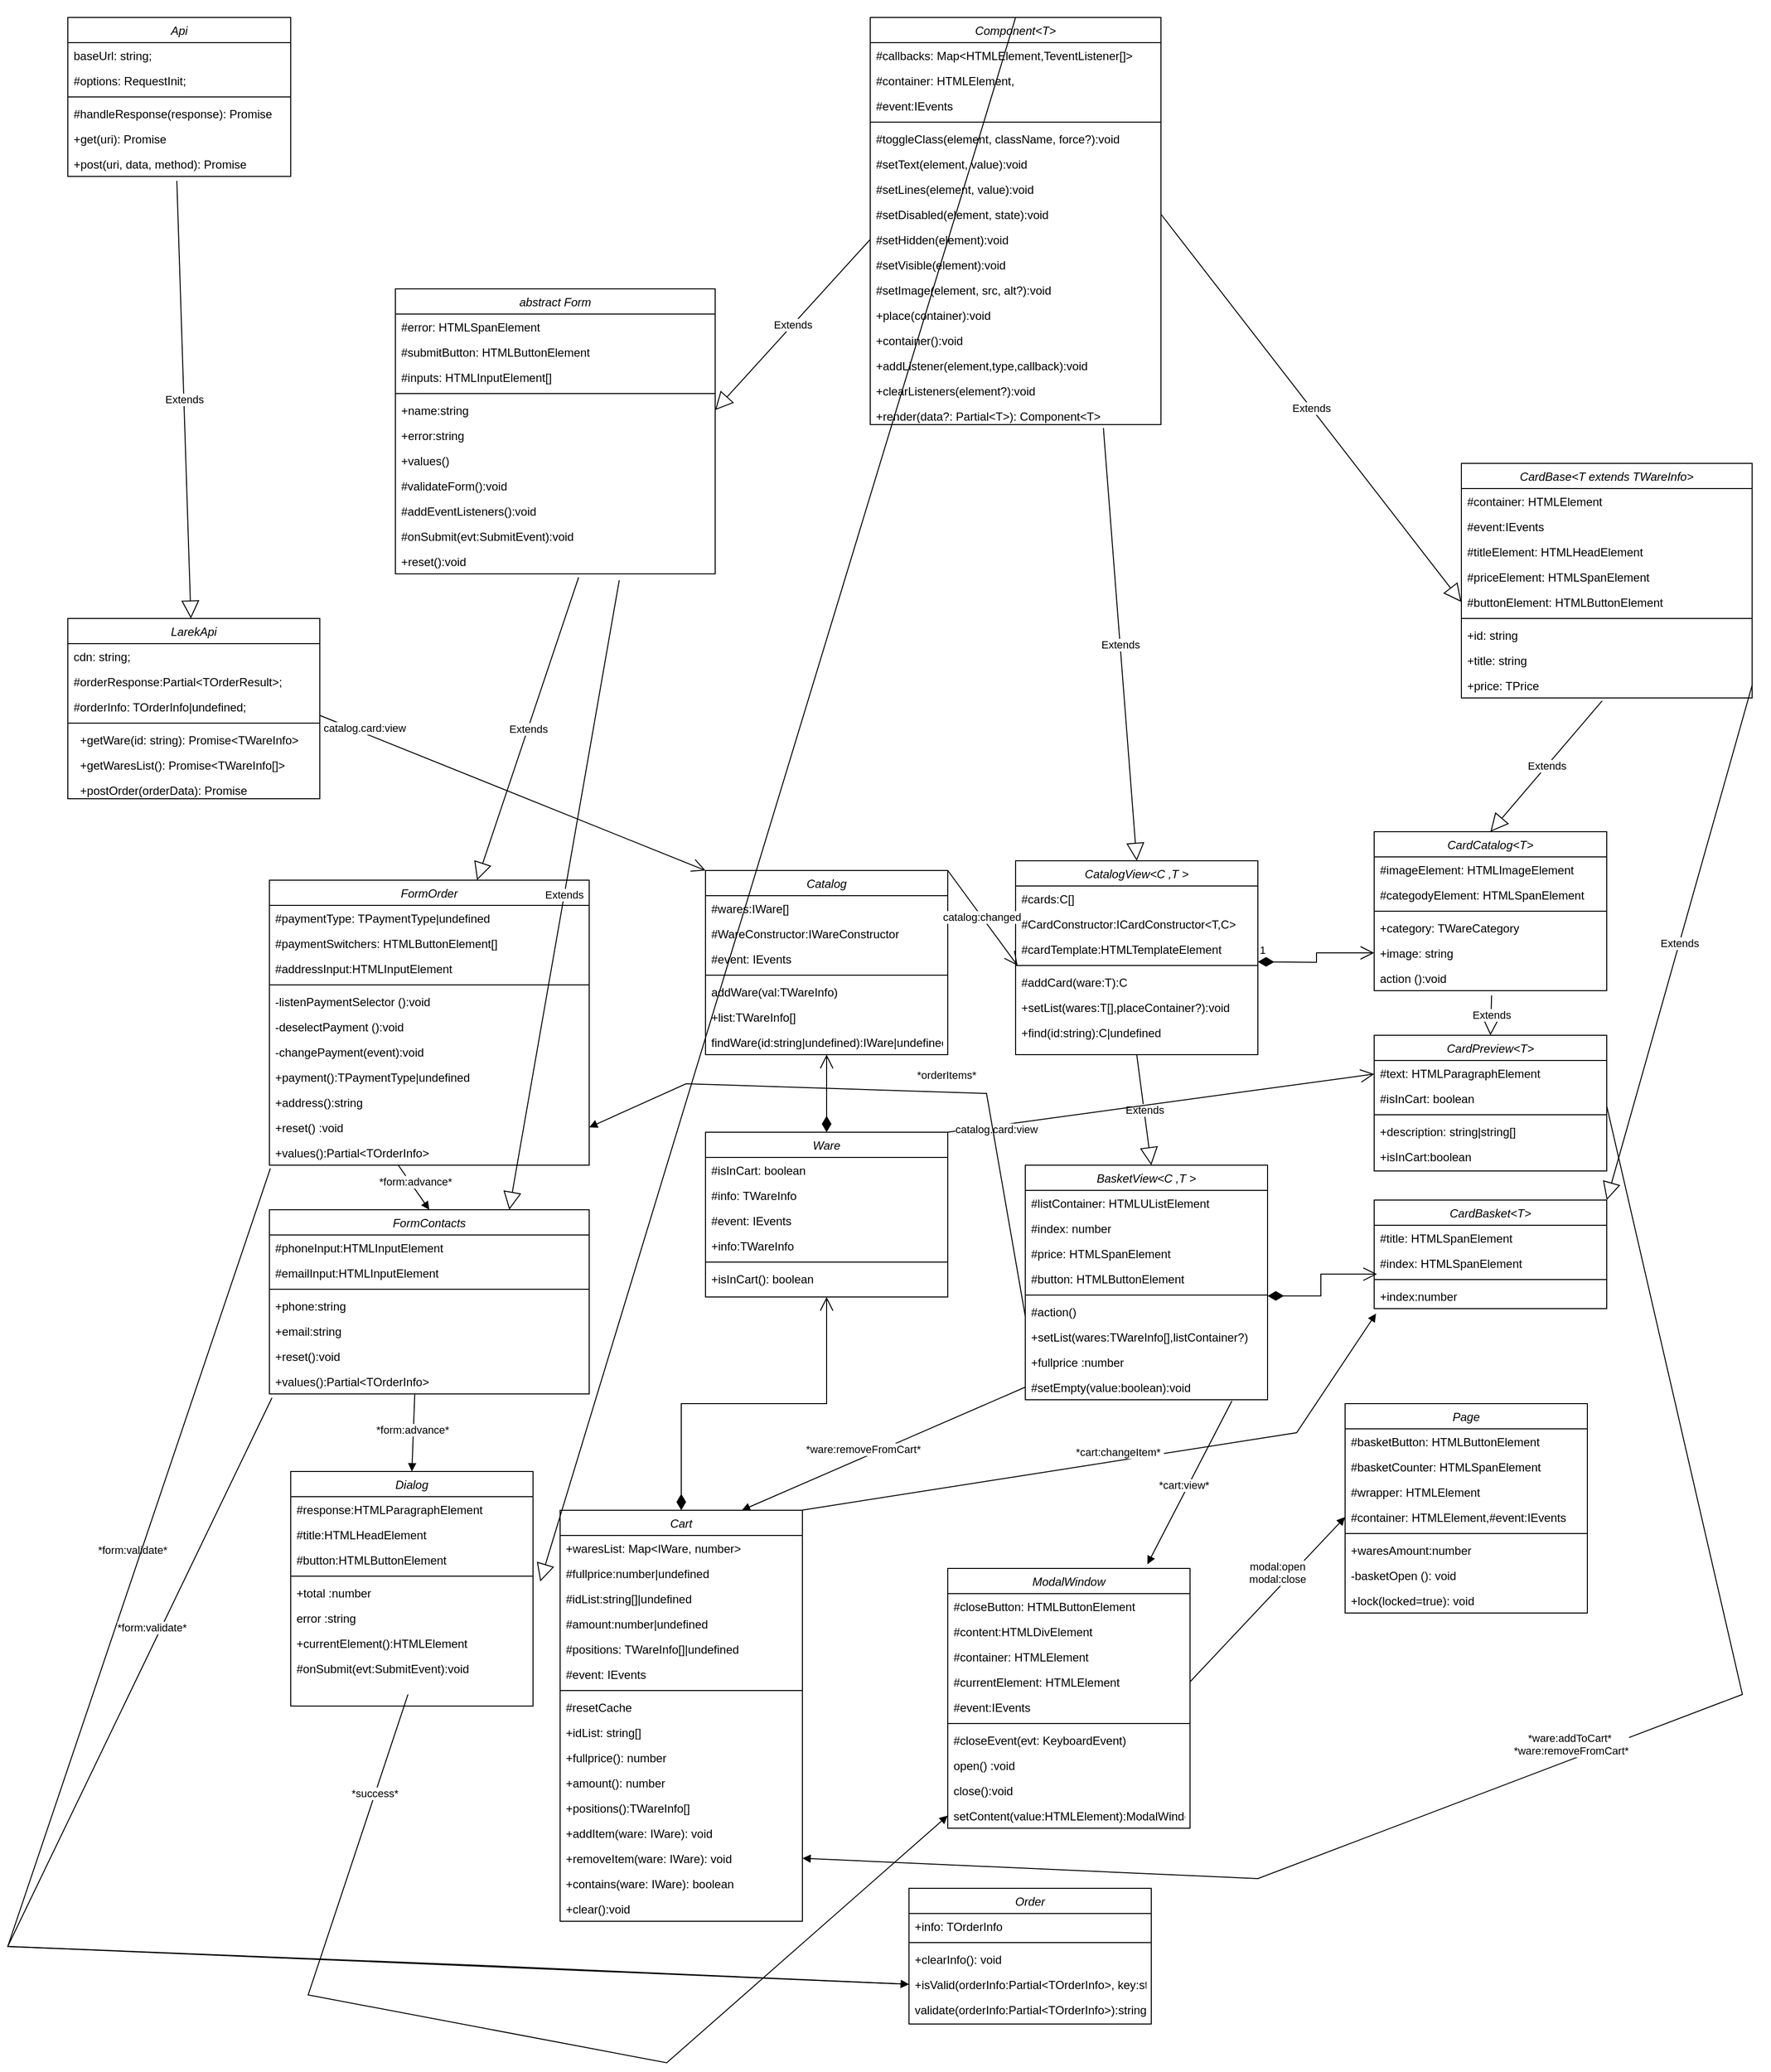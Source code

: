 <mxfile version="24.0.7" type="device">
  <diagram id="C5RBs43oDa-KdzZeNtuy" name="Page-1">
    <mxGraphModel dx="2864" dy="2310" grid="1" gridSize="10" guides="1" tooltips="1" connect="1" arrows="1" fold="1" page="1" pageScale="1" pageWidth="827" pageHeight="1169" math="0" shadow="0">
      <root>
        <mxCell id="WIyWlLk6GJQsqaUBKTNV-0" />
        <mxCell id="WIyWlLk6GJQsqaUBKTNV-1" parent="WIyWlLk6GJQsqaUBKTNV-0" />
        <mxCell id="uT55Djok4FmhoT3ZToF0-0" value="Api" style="swimlane;fontStyle=2;align=center;verticalAlign=top;childLayout=stackLayout;horizontal=1;startSize=26;horizontalStack=0;resizeParent=1;resizeLast=0;collapsible=1;marginBottom=0;rounded=0;shadow=0;strokeWidth=1;" parent="WIyWlLk6GJQsqaUBKTNV-1" vertex="1">
          <mxGeometry x="-428" y="-950" width="230" height="164" as="geometry">
            <mxRectangle x="230" y="140" width="160" height="26" as="alternateBounds" />
          </mxGeometry>
        </mxCell>
        <mxCell id="uT55Djok4FmhoT3ZToF0-1" value="baseUrl: string;" style="text;align=left;verticalAlign=top;spacingLeft=4;spacingRight=4;overflow=hidden;rotatable=0;points=[[0,0.5],[1,0.5]];portConstraint=eastwest;" parent="uT55Djok4FmhoT3ZToF0-0" vertex="1">
          <mxGeometry y="26" width="230" height="26" as="geometry" />
        </mxCell>
        <mxCell id="uT55Djok4FmhoT3ZToF0-2" value="#options: RequestInit;" style="text;align=left;verticalAlign=top;spacingLeft=4;spacingRight=4;overflow=hidden;rotatable=0;points=[[0,0.5],[1,0.5]];portConstraint=eastwest;rounded=0;shadow=0;html=0;" parent="uT55Djok4FmhoT3ZToF0-0" vertex="1">
          <mxGeometry y="52" width="230" height="26" as="geometry" />
        </mxCell>
        <mxCell id="uT55Djok4FmhoT3ZToF0-4" value="" style="line;html=1;strokeWidth=1;align=left;verticalAlign=middle;spacingTop=-1;spacingLeft=3;spacingRight=3;rotatable=0;labelPosition=right;points=[];portConstraint=eastwest;" parent="uT55Djok4FmhoT3ZToF0-0" vertex="1">
          <mxGeometry y="78" width="230" height="8" as="geometry" />
        </mxCell>
        <mxCell id="uT55Djok4FmhoT3ZToF0-5" value="#handleResponse(response): Promise" style="text;align=left;verticalAlign=top;spacingLeft=4;spacingRight=4;overflow=hidden;rotatable=0;points=[[0,0.5],[1,0.5]];portConstraint=eastwest;" parent="uT55Djok4FmhoT3ZToF0-0" vertex="1">
          <mxGeometry y="86" width="230" height="26" as="geometry" />
        </mxCell>
        <mxCell id="aPJtxwWbHews2xhKUcGF-4" value="+get(uri): Promise" style="text;align=left;verticalAlign=top;spacingLeft=4;spacingRight=4;overflow=hidden;rotatable=0;points=[[0,0.5],[1,0.5]];portConstraint=eastwest;" vertex="1" parent="uT55Djok4FmhoT3ZToF0-0">
          <mxGeometry y="112" width="230" height="26" as="geometry" />
        </mxCell>
        <mxCell id="aPJtxwWbHews2xhKUcGF-5" value="+post(uri, data, method): Promise" style="text;align=left;verticalAlign=top;spacingLeft=4;spacingRight=4;overflow=hidden;rotatable=0;points=[[0,0.5],[1,0.5]];portConstraint=eastwest;" vertex="1" parent="uT55Djok4FmhoT3ZToF0-0">
          <mxGeometry y="138" width="230" height="22" as="geometry" />
        </mxCell>
        <mxCell id="aPJtxwWbHews2xhKUcGF-18" value="LarekApi" style="swimlane;fontStyle=2;align=center;verticalAlign=top;childLayout=stackLayout;horizontal=1;startSize=26;horizontalStack=0;resizeParent=1;resizeLast=0;collapsible=1;marginBottom=0;rounded=0;shadow=0;strokeWidth=1;" vertex="1" parent="WIyWlLk6GJQsqaUBKTNV-1">
          <mxGeometry x="-428" y="-330" width="260" height="186" as="geometry">
            <mxRectangle x="230" y="140" width="160" height="26" as="alternateBounds" />
          </mxGeometry>
        </mxCell>
        <mxCell id="aPJtxwWbHews2xhKUcGF-19" value="cdn: string;" style="text;align=left;verticalAlign=top;spacingLeft=4;spacingRight=4;overflow=hidden;rotatable=0;points=[[0,0.5],[1,0.5]];portConstraint=eastwest;" vertex="1" parent="aPJtxwWbHews2xhKUcGF-18">
          <mxGeometry y="26" width="260" height="26" as="geometry" />
        </mxCell>
        <mxCell id="aPJtxwWbHews2xhKUcGF-20" value="#orderResponse:Partial&lt;TOrderResult&gt;;" style="text;align=left;verticalAlign=top;spacingLeft=4;spacingRight=4;overflow=hidden;rotatable=0;points=[[0,0.5],[1,0.5]];portConstraint=eastwest;rounded=0;shadow=0;html=0;" vertex="1" parent="aPJtxwWbHews2xhKUcGF-18">
          <mxGeometry y="52" width="260" height="26" as="geometry" />
        </mxCell>
        <mxCell id="aPJtxwWbHews2xhKUcGF-25" value="#orderInfo: TOrderInfo|undefined;" style="text;align=left;verticalAlign=top;spacingLeft=4;spacingRight=4;overflow=hidden;rotatable=0;points=[[0,0.5],[1,0.5]];portConstraint=eastwest;rounded=0;shadow=0;html=0;" vertex="1" parent="aPJtxwWbHews2xhKUcGF-18">
          <mxGeometry y="78" width="260" height="26" as="geometry" />
        </mxCell>
        <mxCell id="aPJtxwWbHews2xhKUcGF-21" value="" style="line;html=1;strokeWidth=1;align=left;verticalAlign=middle;spacingTop=-1;spacingLeft=3;spacingRight=3;rotatable=0;labelPosition=right;points=[];portConstraint=eastwest;" vertex="1" parent="aPJtxwWbHews2xhKUcGF-18">
          <mxGeometry y="104" width="260" height="8" as="geometry" />
        </mxCell>
        <mxCell id="aPJtxwWbHews2xhKUcGF-22" value="  +getWare(id: string): Promise&lt;TWareInfo&gt; " style="text;align=left;verticalAlign=top;spacingLeft=4;spacingRight=4;overflow=hidden;rotatable=0;points=[[0,0.5],[1,0.5]];portConstraint=eastwest;" vertex="1" parent="aPJtxwWbHews2xhKUcGF-18">
          <mxGeometry y="112" width="260" height="26" as="geometry" />
        </mxCell>
        <mxCell id="aPJtxwWbHews2xhKUcGF-23" value="  +getWaresList(): Promise&lt;TWareInfo[]&gt;" style="text;align=left;verticalAlign=top;spacingLeft=4;spacingRight=4;overflow=hidden;rotatable=0;points=[[0,0.5],[1,0.5]];portConstraint=eastwest;" vertex="1" parent="aPJtxwWbHews2xhKUcGF-18">
          <mxGeometry y="138" width="260" height="26" as="geometry" />
        </mxCell>
        <mxCell id="aPJtxwWbHews2xhKUcGF-24" value="  +postOrder(orderData): Promise" style="text;align=left;verticalAlign=top;spacingLeft=4;spacingRight=4;overflow=hidden;rotatable=0;points=[[0,0.5],[1,0.5]];portConstraint=eastwest;" vertex="1" parent="aPJtxwWbHews2xhKUcGF-18">
          <mxGeometry y="164" width="260" height="22" as="geometry" />
        </mxCell>
        <mxCell id="aPJtxwWbHews2xhKUcGF-26" value="Component&lt;T&gt;" style="swimlane;fontStyle=2;align=center;verticalAlign=top;childLayout=stackLayout;horizontal=1;startSize=26;horizontalStack=0;resizeParent=1;resizeLast=0;collapsible=1;marginBottom=0;rounded=0;shadow=0;strokeWidth=1;" vertex="1" parent="WIyWlLk6GJQsqaUBKTNV-1">
          <mxGeometry x="400" y="-950" width="300" height="420" as="geometry">
            <mxRectangle x="230" y="140" width="160" height="26" as="alternateBounds" />
          </mxGeometry>
        </mxCell>
        <mxCell id="aPJtxwWbHews2xhKUcGF-27" value="#callbacks: Map&lt;HTMLElement,TeventListener[]&gt;" style="text;align=left;verticalAlign=top;spacingLeft=4;spacingRight=4;overflow=hidden;rotatable=0;points=[[0,0.5],[1,0.5]];portConstraint=eastwest;" vertex="1" parent="aPJtxwWbHews2xhKUcGF-26">
          <mxGeometry y="26" width="300" height="26" as="geometry" />
        </mxCell>
        <mxCell id="aPJtxwWbHews2xhKUcGF-28" value="#container: HTMLElement," style="text;align=left;verticalAlign=top;spacingLeft=4;spacingRight=4;overflow=hidden;rotatable=0;points=[[0,0.5],[1,0.5]];portConstraint=eastwest;rounded=0;shadow=0;html=0;" vertex="1" parent="aPJtxwWbHews2xhKUcGF-26">
          <mxGeometry y="52" width="300" height="26" as="geometry" />
        </mxCell>
        <mxCell id="aPJtxwWbHews2xhKUcGF-29" value="#event:IEvents" style="text;align=left;verticalAlign=top;spacingLeft=4;spacingRight=4;overflow=hidden;rotatable=0;points=[[0,0.5],[1,0.5]];portConstraint=eastwest;rounded=0;shadow=0;html=0;" vertex="1" parent="aPJtxwWbHews2xhKUcGF-26">
          <mxGeometry y="78" width="300" height="26" as="geometry" />
        </mxCell>
        <mxCell id="aPJtxwWbHews2xhKUcGF-30" value="" style="line;html=1;strokeWidth=1;align=left;verticalAlign=middle;spacingTop=-1;spacingLeft=3;spacingRight=3;rotatable=0;labelPosition=right;points=[];portConstraint=eastwest;" vertex="1" parent="aPJtxwWbHews2xhKUcGF-26">
          <mxGeometry y="104" width="300" height="8" as="geometry" />
        </mxCell>
        <mxCell id="aPJtxwWbHews2xhKUcGF-31" value="#toggleClass(element, className, force?):void" style="text;align=left;verticalAlign=top;spacingLeft=4;spacingRight=4;overflow=hidden;rotatable=0;points=[[0,0.5],[1,0.5]];portConstraint=eastwest;" vertex="1" parent="aPJtxwWbHews2xhKUcGF-26">
          <mxGeometry y="112" width="300" height="26" as="geometry" />
        </mxCell>
        <mxCell id="aPJtxwWbHews2xhKUcGF-39" value="#setText(element, value):void" style="text;align=left;verticalAlign=top;spacingLeft=4;spacingRight=4;overflow=hidden;rotatable=0;points=[[0,0.5],[1,0.5]];portConstraint=eastwest;" vertex="1" parent="aPJtxwWbHews2xhKUcGF-26">
          <mxGeometry y="138" width="300" height="26" as="geometry" />
        </mxCell>
        <mxCell id="aPJtxwWbHews2xhKUcGF-40" value="#setLines(element, value):void" style="text;align=left;verticalAlign=top;spacingLeft=4;spacingRight=4;overflow=hidden;rotatable=0;points=[[0,0.5],[1,0.5]];portConstraint=eastwest;" vertex="1" parent="aPJtxwWbHews2xhKUcGF-26">
          <mxGeometry y="164" width="300" height="26" as="geometry" />
        </mxCell>
        <mxCell id="aPJtxwWbHews2xhKUcGF-41" value="#setDisabled(element, state):void" style="text;align=left;verticalAlign=top;spacingLeft=4;spacingRight=4;overflow=hidden;rotatable=0;points=[[0,0.5],[1,0.5]];portConstraint=eastwest;" vertex="1" parent="aPJtxwWbHews2xhKUcGF-26">
          <mxGeometry y="190" width="300" height="26" as="geometry" />
        </mxCell>
        <mxCell id="aPJtxwWbHews2xhKUcGF-42" value="#setHidden(element):void" style="text;align=left;verticalAlign=top;spacingLeft=4;spacingRight=4;overflow=hidden;rotatable=0;points=[[0,0.5],[1,0.5]];portConstraint=eastwest;" vertex="1" parent="aPJtxwWbHews2xhKUcGF-26">
          <mxGeometry y="216" width="300" height="26" as="geometry" />
        </mxCell>
        <mxCell id="aPJtxwWbHews2xhKUcGF-43" value="#setVisible(element):void" style="text;align=left;verticalAlign=top;spacingLeft=4;spacingRight=4;overflow=hidden;rotatable=0;points=[[0,0.5],[1,0.5]];portConstraint=eastwest;" vertex="1" parent="aPJtxwWbHews2xhKUcGF-26">
          <mxGeometry y="242" width="300" height="26" as="geometry" />
        </mxCell>
        <mxCell id="aPJtxwWbHews2xhKUcGF-44" value="#setImage(element, src, alt?):void" style="text;align=left;verticalAlign=top;spacingLeft=4;spacingRight=4;overflow=hidden;rotatable=0;points=[[0,0.5],[1,0.5]];portConstraint=eastwest;" vertex="1" parent="aPJtxwWbHews2xhKUcGF-26">
          <mxGeometry y="268" width="300" height="26" as="geometry" />
        </mxCell>
        <mxCell id="aPJtxwWbHews2xhKUcGF-45" value="+place(container):void" style="text;align=left;verticalAlign=top;spacingLeft=4;spacingRight=4;overflow=hidden;rotatable=0;points=[[0,0.5],[1,0.5]];portConstraint=eastwest;" vertex="1" parent="aPJtxwWbHews2xhKUcGF-26">
          <mxGeometry y="294" width="300" height="26" as="geometry" />
        </mxCell>
        <mxCell id="aPJtxwWbHews2xhKUcGF-46" value="+container():void" style="text;align=left;verticalAlign=top;spacingLeft=4;spacingRight=4;overflow=hidden;rotatable=0;points=[[0,0.5],[1,0.5]];portConstraint=eastwest;" vertex="1" parent="aPJtxwWbHews2xhKUcGF-26">
          <mxGeometry y="320" width="300" height="26" as="geometry" />
        </mxCell>
        <mxCell id="aPJtxwWbHews2xhKUcGF-47" value="+addListener(element,type,callback):void" style="text;align=left;verticalAlign=top;spacingLeft=4;spacingRight=4;overflow=hidden;rotatable=0;points=[[0,0.5],[1,0.5]];portConstraint=eastwest;" vertex="1" parent="aPJtxwWbHews2xhKUcGF-26">
          <mxGeometry y="346" width="300" height="26" as="geometry" />
        </mxCell>
        <mxCell id="aPJtxwWbHews2xhKUcGF-32" value="+clearListeners(element?):void" style="text;align=left;verticalAlign=top;spacingLeft=4;spacingRight=4;overflow=hidden;rotatable=0;points=[[0,0.5],[1,0.5]];portConstraint=eastwest;" vertex="1" parent="aPJtxwWbHews2xhKUcGF-26">
          <mxGeometry y="372" width="300" height="26" as="geometry" />
        </mxCell>
        <mxCell id="aPJtxwWbHews2xhKUcGF-33" value="+render(data?: Partial&lt;T&gt;): Component&lt;T&gt;" style="text;align=left;verticalAlign=top;spacingLeft=4;spacingRight=4;overflow=hidden;rotatable=0;points=[[0,0.5],[1,0.5]];portConstraint=eastwest;" vertex="1" parent="aPJtxwWbHews2xhKUcGF-26">
          <mxGeometry y="398" width="300" height="22" as="geometry" />
        </mxCell>
        <mxCell id="aPJtxwWbHews2xhKUcGF-49" value="CardBase&lt;T extends TWareInfo&gt;" style="swimlane;fontStyle=2;align=center;verticalAlign=top;childLayout=stackLayout;horizontal=1;startSize=26;horizontalStack=0;resizeParent=1;resizeLast=0;collapsible=1;marginBottom=0;rounded=0;shadow=0;strokeWidth=1;" vertex="1" parent="WIyWlLk6GJQsqaUBKTNV-1">
          <mxGeometry x="1010" y="-490" width="300" height="242" as="geometry">
            <mxRectangle x="230" y="140" width="160" height="26" as="alternateBounds" />
          </mxGeometry>
        </mxCell>
        <mxCell id="aPJtxwWbHews2xhKUcGF-50" value="#container: HTMLElement" style="text;align=left;verticalAlign=top;spacingLeft=4;spacingRight=4;overflow=hidden;rotatable=0;points=[[0,0.5],[1,0.5]];portConstraint=eastwest;" vertex="1" parent="aPJtxwWbHews2xhKUcGF-49">
          <mxGeometry y="26" width="300" height="26" as="geometry" />
        </mxCell>
        <mxCell id="aPJtxwWbHews2xhKUcGF-51" value="#event:IEvents" style="text;align=left;verticalAlign=top;spacingLeft=4;spacingRight=4;overflow=hidden;rotatable=0;points=[[0,0.5],[1,0.5]];portConstraint=eastwest;rounded=0;shadow=0;html=0;" vertex="1" parent="aPJtxwWbHews2xhKUcGF-49">
          <mxGeometry y="52" width="300" height="26" as="geometry" />
        </mxCell>
        <mxCell id="aPJtxwWbHews2xhKUcGF-52" value="#titleElement: HTMLHeadElement" style="text;align=left;verticalAlign=top;spacingLeft=4;spacingRight=4;overflow=hidden;rotatable=0;points=[[0,0.5],[1,0.5]];portConstraint=eastwest;rounded=0;shadow=0;html=0;" vertex="1" parent="aPJtxwWbHews2xhKUcGF-49">
          <mxGeometry y="78" width="300" height="26" as="geometry" />
        </mxCell>
        <mxCell id="aPJtxwWbHews2xhKUcGF-71" value="#priceElement: HTMLSpanElement" style="text;align=left;verticalAlign=top;spacingLeft=4;spacingRight=4;overflow=hidden;rotatable=0;points=[[0,0.5],[1,0.5]];portConstraint=eastwest;rounded=0;shadow=0;html=0;" vertex="1" parent="aPJtxwWbHews2xhKUcGF-49">
          <mxGeometry y="104" width="300" height="26" as="geometry" />
        </mxCell>
        <mxCell id="aPJtxwWbHews2xhKUcGF-72" value="#buttonElement: HTMLButtonElement" style="text;align=left;verticalAlign=top;spacingLeft=4;spacingRight=4;overflow=hidden;rotatable=0;points=[[0,0.5],[1,0.5]];portConstraint=eastwest;rounded=0;shadow=0;html=0;" vertex="1" parent="aPJtxwWbHews2xhKUcGF-49">
          <mxGeometry y="130" width="300" height="26" as="geometry" />
        </mxCell>
        <mxCell id="aPJtxwWbHews2xhKUcGF-53" value="" style="line;html=1;strokeWidth=1;align=left;verticalAlign=middle;spacingTop=-1;spacingLeft=3;spacingRight=3;rotatable=0;labelPosition=right;points=[];portConstraint=eastwest;" vertex="1" parent="aPJtxwWbHews2xhKUcGF-49">
          <mxGeometry y="156" width="300" height="8" as="geometry" />
        </mxCell>
        <mxCell id="aPJtxwWbHews2xhKUcGF-54" value="+id: string" style="text;align=left;verticalAlign=top;spacingLeft=4;spacingRight=4;overflow=hidden;rotatable=0;points=[[0,0.5],[1,0.5]];portConstraint=eastwest;" vertex="1" parent="aPJtxwWbHews2xhKUcGF-49">
          <mxGeometry y="164" width="300" height="26" as="geometry" />
        </mxCell>
        <mxCell id="aPJtxwWbHews2xhKUcGF-55" value="+title: string" style="text;align=left;verticalAlign=top;spacingLeft=4;spacingRight=4;overflow=hidden;rotatable=0;points=[[0,0.5],[1,0.5]];portConstraint=eastwest;" vertex="1" parent="aPJtxwWbHews2xhKUcGF-49">
          <mxGeometry y="190" width="300" height="26" as="geometry" />
        </mxCell>
        <mxCell id="aPJtxwWbHews2xhKUcGF-56" value="+price: TPrice" style="text;align=left;verticalAlign=top;spacingLeft=4;spacingRight=4;overflow=hidden;rotatable=0;points=[[0,0.5],[1,0.5]];portConstraint=eastwest;" vertex="1" parent="aPJtxwWbHews2xhKUcGF-49">
          <mxGeometry y="216" width="300" height="26" as="geometry" />
        </mxCell>
        <mxCell id="aPJtxwWbHews2xhKUcGF-73" value="CardCatalog&lt;T&gt;" style="swimlane;fontStyle=2;align=center;verticalAlign=top;childLayout=stackLayout;horizontal=1;startSize=26;horizontalStack=0;resizeParent=1;resizeLast=0;collapsible=1;marginBottom=0;rounded=0;shadow=0;strokeWidth=1;" vertex="1" parent="WIyWlLk6GJQsqaUBKTNV-1">
          <mxGeometry x="920" y="-110" width="240" height="164" as="geometry">
            <mxRectangle x="230" y="140" width="160" height="26" as="alternateBounds" />
          </mxGeometry>
        </mxCell>
        <mxCell id="aPJtxwWbHews2xhKUcGF-74" value="#imageElement: HTMLImageElement" style="text;align=left;verticalAlign=top;spacingLeft=4;spacingRight=4;overflow=hidden;rotatable=0;points=[[0,0.5],[1,0.5]];portConstraint=eastwest;" vertex="1" parent="aPJtxwWbHews2xhKUcGF-73">
          <mxGeometry y="26" width="240" height="26" as="geometry" />
        </mxCell>
        <mxCell id="aPJtxwWbHews2xhKUcGF-75" value="#categodyElement: HTMLSpanElement" style="text;align=left;verticalAlign=top;spacingLeft=4;spacingRight=4;overflow=hidden;rotatable=0;points=[[0,0.5],[1,0.5]];portConstraint=eastwest;rounded=0;shadow=0;html=0;" vertex="1" parent="aPJtxwWbHews2xhKUcGF-73">
          <mxGeometry y="52" width="240" height="26" as="geometry" />
        </mxCell>
        <mxCell id="aPJtxwWbHews2xhKUcGF-79" value="" style="line;html=1;strokeWidth=1;align=left;verticalAlign=middle;spacingTop=-1;spacingLeft=3;spacingRight=3;rotatable=0;labelPosition=right;points=[];portConstraint=eastwest;" vertex="1" parent="aPJtxwWbHews2xhKUcGF-73">
          <mxGeometry y="78" width="240" height="8" as="geometry" />
        </mxCell>
        <mxCell id="aPJtxwWbHews2xhKUcGF-80" value="+category: TWareCategory" style="text;align=left;verticalAlign=top;spacingLeft=4;spacingRight=4;overflow=hidden;rotatable=0;points=[[0,0.5],[1,0.5]];portConstraint=eastwest;" vertex="1" parent="aPJtxwWbHews2xhKUcGF-73">
          <mxGeometry y="86" width="240" height="26" as="geometry" />
        </mxCell>
        <mxCell id="aPJtxwWbHews2xhKUcGF-81" value="+image: string" style="text;align=left;verticalAlign=top;spacingLeft=4;spacingRight=4;overflow=hidden;rotatable=0;points=[[0,0.5],[1,0.5]];portConstraint=eastwest;" vertex="1" parent="aPJtxwWbHews2xhKUcGF-73">
          <mxGeometry y="112" width="240" height="26" as="geometry" />
        </mxCell>
        <mxCell id="aPJtxwWbHews2xhKUcGF-82" value="action ():void" style="text;align=left;verticalAlign=top;spacingLeft=4;spacingRight=4;overflow=hidden;rotatable=0;points=[[0,0.5],[1,0.5]];portConstraint=eastwest;" vertex="1" parent="aPJtxwWbHews2xhKUcGF-73">
          <mxGeometry y="138" width="240" height="26" as="geometry" />
        </mxCell>
        <mxCell id="aPJtxwWbHews2xhKUcGF-87" value="CardPreview&lt;T&gt;" style="swimlane;fontStyle=2;align=center;verticalAlign=top;childLayout=stackLayout;horizontal=1;startSize=26;horizontalStack=0;resizeParent=1;resizeLast=0;collapsible=1;marginBottom=0;rounded=0;shadow=0;strokeWidth=1;" vertex="1" parent="WIyWlLk6GJQsqaUBKTNV-1">
          <mxGeometry x="920" y="100" width="240" height="140" as="geometry">
            <mxRectangle x="230" y="140" width="160" height="26" as="alternateBounds" />
          </mxGeometry>
        </mxCell>
        <mxCell id="aPJtxwWbHews2xhKUcGF-88" value="#text: HTMLParagraphElement" style="text;align=left;verticalAlign=top;spacingLeft=4;spacingRight=4;overflow=hidden;rotatable=0;points=[[0,0.5],[1,0.5]];portConstraint=eastwest;" vertex="1" parent="aPJtxwWbHews2xhKUcGF-87">
          <mxGeometry y="26" width="240" height="26" as="geometry" />
        </mxCell>
        <mxCell id="aPJtxwWbHews2xhKUcGF-89" value="#isInCart: boolean" style="text;align=left;verticalAlign=top;spacingLeft=4;spacingRight=4;overflow=hidden;rotatable=0;points=[[0,0.5],[1,0.5]];portConstraint=eastwest;rounded=0;shadow=0;html=0;" vertex="1" parent="aPJtxwWbHews2xhKUcGF-87">
          <mxGeometry y="52" width="240" height="26" as="geometry" />
        </mxCell>
        <mxCell id="aPJtxwWbHews2xhKUcGF-90" value="" style="line;html=1;strokeWidth=1;align=left;verticalAlign=middle;spacingTop=-1;spacingLeft=3;spacingRight=3;rotatable=0;labelPosition=right;points=[];portConstraint=eastwest;" vertex="1" parent="aPJtxwWbHews2xhKUcGF-87">
          <mxGeometry y="78" width="240" height="8" as="geometry" />
        </mxCell>
        <mxCell id="aPJtxwWbHews2xhKUcGF-91" value="+description: string|string[]" style="text;align=left;verticalAlign=top;spacingLeft=4;spacingRight=4;overflow=hidden;rotatable=0;points=[[0,0.5],[1,0.5]];portConstraint=eastwest;" vertex="1" parent="aPJtxwWbHews2xhKUcGF-87">
          <mxGeometry y="86" width="240" height="26" as="geometry" />
        </mxCell>
        <mxCell id="aPJtxwWbHews2xhKUcGF-92" value="+isInCart:boolean" style="text;align=left;verticalAlign=top;spacingLeft=4;spacingRight=4;overflow=hidden;rotatable=0;points=[[0,0.5],[1,0.5]];portConstraint=eastwest;" vertex="1" parent="aPJtxwWbHews2xhKUcGF-87">
          <mxGeometry y="112" width="240" height="26" as="geometry" />
        </mxCell>
        <mxCell id="aPJtxwWbHews2xhKUcGF-98" value="CardBasket&lt;T&gt;" style="swimlane;fontStyle=2;align=center;verticalAlign=top;childLayout=stackLayout;horizontal=1;startSize=26;horizontalStack=0;resizeParent=1;resizeLast=0;collapsible=1;marginBottom=0;rounded=0;shadow=0;strokeWidth=1;" vertex="1" parent="WIyWlLk6GJQsqaUBKTNV-1">
          <mxGeometry x="920" y="270" width="240" height="112" as="geometry">
            <mxRectangle x="230" y="140" width="160" height="26" as="alternateBounds" />
          </mxGeometry>
        </mxCell>
        <mxCell id="aPJtxwWbHews2xhKUcGF-99" value="#title: HTMLSpanElement" style="text;align=left;verticalAlign=top;spacingLeft=4;spacingRight=4;overflow=hidden;rotatable=0;points=[[0,0.5],[1,0.5]];portConstraint=eastwest;" vertex="1" parent="aPJtxwWbHews2xhKUcGF-98">
          <mxGeometry y="26" width="240" height="26" as="geometry" />
        </mxCell>
        <mxCell id="aPJtxwWbHews2xhKUcGF-100" value="#index: HTMLSpanElement" style="text;align=left;verticalAlign=top;spacingLeft=4;spacingRight=4;overflow=hidden;rotatable=0;points=[[0,0.5],[1,0.5]];portConstraint=eastwest;rounded=0;shadow=0;html=0;" vertex="1" parent="aPJtxwWbHews2xhKUcGF-98">
          <mxGeometry y="52" width="240" height="26" as="geometry" />
        </mxCell>
        <mxCell id="aPJtxwWbHews2xhKUcGF-101" value="" style="line;html=1;strokeWidth=1;align=left;verticalAlign=middle;spacingTop=-1;spacingLeft=3;spacingRight=3;rotatable=0;labelPosition=right;points=[];portConstraint=eastwest;" vertex="1" parent="aPJtxwWbHews2xhKUcGF-98">
          <mxGeometry y="78" width="240" height="8" as="geometry" />
        </mxCell>
        <mxCell id="aPJtxwWbHews2xhKUcGF-102" value="+index:number" style="text;align=left;verticalAlign=top;spacingLeft=4;spacingRight=4;overflow=hidden;rotatable=0;points=[[0,0.5],[1,0.5]];portConstraint=eastwest;" vertex="1" parent="aPJtxwWbHews2xhKUcGF-98">
          <mxGeometry y="86" width="240" height="26" as="geometry" />
        </mxCell>
        <mxCell id="aPJtxwWbHews2xhKUcGF-105" value="CatalogView&lt;C ,T &gt;" style="swimlane;fontStyle=2;align=center;verticalAlign=top;childLayout=stackLayout;horizontal=1;startSize=26;horizontalStack=0;resizeParent=1;resizeLast=0;collapsible=1;marginBottom=0;rounded=0;shadow=0;strokeWidth=1;" vertex="1" parent="WIyWlLk6GJQsqaUBKTNV-1">
          <mxGeometry x="550" y="-80" width="250" height="200" as="geometry">
            <mxRectangle x="230" y="140" width="160" height="26" as="alternateBounds" />
          </mxGeometry>
        </mxCell>
        <mxCell id="aPJtxwWbHews2xhKUcGF-106" value="#cards:C[]" style="text;align=left;verticalAlign=top;spacingLeft=4;spacingRight=4;overflow=hidden;rotatable=0;points=[[0,0.5],[1,0.5]];portConstraint=eastwest;" vertex="1" parent="aPJtxwWbHews2xhKUcGF-105">
          <mxGeometry y="26" width="250" height="26" as="geometry" />
        </mxCell>
        <mxCell id="aPJtxwWbHews2xhKUcGF-107" value="#CardConstructor:ICardConstructor&lt;T,C&gt;" style="text;align=left;verticalAlign=top;spacingLeft=4;spacingRight=4;overflow=hidden;rotatable=0;points=[[0,0.5],[1,0.5]];portConstraint=eastwest;rounded=0;shadow=0;html=0;" vertex="1" parent="aPJtxwWbHews2xhKUcGF-105">
          <mxGeometry y="52" width="250" height="26" as="geometry" />
        </mxCell>
        <mxCell id="aPJtxwWbHews2xhKUcGF-108" value="#cardTemplate:HTMLTemplateElement" style="text;align=left;verticalAlign=top;spacingLeft=4;spacingRight=4;overflow=hidden;rotatable=0;points=[[0,0.5],[1,0.5]];portConstraint=eastwest;rounded=0;shadow=0;html=0;" vertex="1" parent="aPJtxwWbHews2xhKUcGF-105">
          <mxGeometry y="78" width="250" height="26" as="geometry" />
        </mxCell>
        <mxCell id="aPJtxwWbHews2xhKUcGF-111" value="" style="line;html=1;strokeWidth=1;align=left;verticalAlign=middle;spacingTop=-1;spacingLeft=3;spacingRight=3;rotatable=0;labelPosition=right;points=[];portConstraint=eastwest;" vertex="1" parent="aPJtxwWbHews2xhKUcGF-105">
          <mxGeometry y="104" width="250" height="8" as="geometry" />
        </mxCell>
        <mxCell id="aPJtxwWbHews2xhKUcGF-112" value="#addCard(ware:T):C" style="text;align=left;verticalAlign=top;spacingLeft=4;spacingRight=4;overflow=hidden;rotatable=0;points=[[0,0.5],[1,0.5]];portConstraint=eastwest;" vertex="1" parent="aPJtxwWbHews2xhKUcGF-105">
          <mxGeometry y="112" width="250" height="26" as="geometry" />
        </mxCell>
        <mxCell id="aPJtxwWbHews2xhKUcGF-113" value="+setList(wares:T[],placeContainer?):void" style="text;align=left;verticalAlign=top;spacingLeft=4;spacingRight=4;overflow=hidden;rotatable=0;points=[[0,0.5],[1,0.5]];portConstraint=eastwest;" vertex="1" parent="aPJtxwWbHews2xhKUcGF-105">
          <mxGeometry y="138" width="250" height="26" as="geometry" />
        </mxCell>
        <mxCell id="aPJtxwWbHews2xhKUcGF-114" value="+find(id:string):C|undefined " style="text;align=left;verticalAlign=top;spacingLeft=4;spacingRight=4;overflow=hidden;rotatable=0;points=[[0,0.5],[1,0.5]];portConstraint=eastwest;" vertex="1" parent="aPJtxwWbHews2xhKUcGF-105">
          <mxGeometry y="164" width="250" height="26" as="geometry" />
        </mxCell>
        <mxCell id="aPJtxwWbHews2xhKUcGF-115" value="BasketView&lt;C ,T &gt;" style="swimlane;fontStyle=2;align=center;verticalAlign=top;childLayout=stackLayout;horizontal=1;startSize=26;horizontalStack=0;resizeParent=1;resizeLast=0;collapsible=1;marginBottom=0;rounded=0;shadow=0;strokeWidth=1;" vertex="1" parent="WIyWlLk6GJQsqaUBKTNV-1">
          <mxGeometry x="560" y="234" width="250" height="242" as="geometry">
            <mxRectangle x="230" y="140" width="160" height="26" as="alternateBounds" />
          </mxGeometry>
        </mxCell>
        <mxCell id="aPJtxwWbHews2xhKUcGF-116" value="#listContainer: HTMLUListElement" style="text;align=left;verticalAlign=top;spacingLeft=4;spacingRight=4;overflow=hidden;rotatable=0;points=[[0,0.5],[1,0.5]];portConstraint=eastwest;" vertex="1" parent="aPJtxwWbHews2xhKUcGF-115">
          <mxGeometry y="26" width="250" height="26" as="geometry" />
        </mxCell>
        <mxCell id="aPJtxwWbHews2xhKUcGF-117" value="#index: number" style="text;align=left;verticalAlign=top;spacingLeft=4;spacingRight=4;overflow=hidden;rotatable=0;points=[[0,0.5],[1,0.5]];portConstraint=eastwest;rounded=0;shadow=0;html=0;" vertex="1" parent="aPJtxwWbHews2xhKUcGF-115">
          <mxGeometry y="52" width="250" height="26" as="geometry" />
        </mxCell>
        <mxCell id="aPJtxwWbHews2xhKUcGF-118" value="#price: HTMLSpanElement" style="text;align=left;verticalAlign=top;spacingLeft=4;spacingRight=4;overflow=hidden;rotatable=0;points=[[0,0.5],[1,0.5]];portConstraint=eastwest;rounded=0;shadow=0;html=0;" vertex="1" parent="aPJtxwWbHews2xhKUcGF-115">
          <mxGeometry y="78" width="250" height="26" as="geometry" />
        </mxCell>
        <mxCell id="aPJtxwWbHews2xhKUcGF-123" value="#button: HTMLButtonElement" style="text;align=left;verticalAlign=top;spacingLeft=4;spacingRight=4;overflow=hidden;rotatable=0;points=[[0,0.5],[1,0.5]];portConstraint=eastwest;rounded=0;shadow=0;html=0;" vertex="1" parent="aPJtxwWbHews2xhKUcGF-115">
          <mxGeometry y="104" width="250" height="26" as="geometry" />
        </mxCell>
        <mxCell id="aPJtxwWbHews2xhKUcGF-119" value="" style="line;html=1;strokeWidth=1;align=left;verticalAlign=middle;spacingTop=-1;spacingLeft=3;spacingRight=3;rotatable=0;labelPosition=right;points=[];portConstraint=eastwest;" vertex="1" parent="aPJtxwWbHews2xhKUcGF-115">
          <mxGeometry y="130" width="250" height="8" as="geometry" />
        </mxCell>
        <mxCell id="aPJtxwWbHews2xhKUcGF-120" value="#action()" style="text;align=left;verticalAlign=top;spacingLeft=4;spacingRight=4;overflow=hidden;rotatable=0;points=[[0,0.5],[1,0.5]];portConstraint=eastwest;" vertex="1" parent="aPJtxwWbHews2xhKUcGF-115">
          <mxGeometry y="138" width="250" height="26" as="geometry" />
        </mxCell>
        <mxCell id="aPJtxwWbHews2xhKUcGF-121" value="+setList(wares:TWareInfo[],listContainer?)" style="text;align=left;verticalAlign=top;spacingLeft=4;spacingRight=4;overflow=hidden;rotatable=0;points=[[0,0.5],[1,0.5]];portConstraint=eastwest;" vertex="1" parent="aPJtxwWbHews2xhKUcGF-115">
          <mxGeometry y="164" width="250" height="26" as="geometry" />
        </mxCell>
        <mxCell id="aPJtxwWbHews2xhKUcGF-125" value="+fullprice :number" style="text;align=left;verticalAlign=top;spacingLeft=4;spacingRight=4;overflow=hidden;rotatable=0;points=[[0,0.5],[1,0.5]];portConstraint=eastwest;" vertex="1" parent="aPJtxwWbHews2xhKUcGF-115">
          <mxGeometry y="190" width="250" height="26" as="geometry" />
        </mxCell>
        <mxCell id="aPJtxwWbHews2xhKUcGF-122" value="#setEmpty(value:boolean):void" style="text;align=left;verticalAlign=top;spacingLeft=4;spacingRight=4;overflow=hidden;rotatable=0;points=[[0,0.5],[1,0.5]];portConstraint=eastwest;" vertex="1" parent="aPJtxwWbHews2xhKUcGF-115">
          <mxGeometry y="216" width="250" height="26" as="geometry" />
        </mxCell>
        <mxCell id="aPJtxwWbHews2xhKUcGF-264" value="Extends" style="endArrow=block;endSize=16;endFill=0;html=1;rounded=0;exitX=0.5;exitY=1;exitDx=0;exitDy=0;" edge="1" parent="aPJtxwWbHews2xhKUcGF-115" source="aPJtxwWbHews2xhKUcGF-105">
          <mxGeometry width="160" relative="1" as="geometry">
            <mxPoint x="-30" as="sourcePoint" />
            <mxPoint x="130" as="targetPoint" />
          </mxGeometry>
        </mxCell>
        <mxCell id="aPJtxwWbHews2xhKUcGF-126" value="abstract Form" style="swimlane;fontStyle=2;align=center;verticalAlign=top;childLayout=stackLayout;horizontal=1;startSize=26;horizontalStack=0;resizeParent=1;resizeLast=0;collapsible=1;marginBottom=0;rounded=0;shadow=0;strokeWidth=1;" vertex="1" parent="WIyWlLk6GJQsqaUBKTNV-1">
          <mxGeometry x="-90" y="-670" width="330" height="294" as="geometry">
            <mxRectangle x="230" y="140" width="160" height="26" as="alternateBounds" />
          </mxGeometry>
        </mxCell>
        <mxCell id="aPJtxwWbHews2xhKUcGF-127" value="#error: HTMLSpanElement" style="text;align=left;verticalAlign=top;spacingLeft=4;spacingRight=4;overflow=hidden;rotatable=0;points=[[0,0.5],[1,0.5]];portConstraint=eastwest;" vertex="1" parent="aPJtxwWbHews2xhKUcGF-126">
          <mxGeometry y="26" width="330" height="26" as="geometry" />
        </mxCell>
        <mxCell id="aPJtxwWbHews2xhKUcGF-128" value="#submitButton: HTMLButtonElement" style="text;align=left;verticalAlign=top;spacingLeft=4;spacingRight=4;overflow=hidden;rotatable=0;points=[[0,0.5],[1,0.5]];portConstraint=eastwest;rounded=0;shadow=0;html=0;" vertex="1" parent="aPJtxwWbHews2xhKUcGF-126">
          <mxGeometry y="52" width="330" height="26" as="geometry" />
        </mxCell>
        <mxCell id="aPJtxwWbHews2xhKUcGF-134" value="#inputs: HTMLInputElement[]" style="text;align=left;verticalAlign=top;spacingLeft=4;spacingRight=4;overflow=hidden;rotatable=0;points=[[0,0.5],[1,0.5]];portConstraint=eastwest;rounded=0;shadow=0;html=0;" vertex="1" parent="aPJtxwWbHews2xhKUcGF-126">
          <mxGeometry y="78" width="330" height="26" as="geometry" />
        </mxCell>
        <mxCell id="aPJtxwWbHews2xhKUcGF-130" value="" style="line;html=1;strokeWidth=1;align=left;verticalAlign=middle;spacingTop=-1;spacingLeft=3;spacingRight=3;rotatable=0;labelPosition=right;points=[];portConstraint=eastwest;" vertex="1" parent="aPJtxwWbHews2xhKUcGF-126">
          <mxGeometry y="104" width="330" height="8" as="geometry" />
        </mxCell>
        <mxCell id="aPJtxwWbHews2xhKUcGF-131" value="+name:string" style="text;align=left;verticalAlign=top;spacingLeft=4;spacingRight=4;overflow=hidden;rotatable=0;points=[[0,0.5],[1,0.5]];portConstraint=eastwest;" vertex="1" parent="aPJtxwWbHews2xhKUcGF-126">
          <mxGeometry y="112" width="330" height="26" as="geometry" />
        </mxCell>
        <mxCell id="aPJtxwWbHews2xhKUcGF-132" value="+error:string" style="text;align=left;verticalAlign=top;spacingLeft=4;spacingRight=4;overflow=hidden;rotatable=0;points=[[0,0.5],[1,0.5]];portConstraint=eastwest;" vertex="1" parent="aPJtxwWbHews2xhKUcGF-126">
          <mxGeometry y="138" width="330" height="26" as="geometry" />
        </mxCell>
        <mxCell id="aPJtxwWbHews2xhKUcGF-133" value="+values()" style="text;align=left;verticalAlign=top;spacingLeft=4;spacingRight=4;overflow=hidden;rotatable=0;points=[[0,0.5],[1,0.5]];portConstraint=eastwest;" vertex="1" parent="aPJtxwWbHews2xhKUcGF-126">
          <mxGeometry y="164" width="330" height="26" as="geometry" />
        </mxCell>
        <mxCell id="aPJtxwWbHews2xhKUcGF-135" value="#validateForm():void" style="text;align=left;verticalAlign=top;spacingLeft=4;spacingRight=4;overflow=hidden;rotatable=0;points=[[0,0.5],[1,0.5]];portConstraint=eastwest;" vertex="1" parent="aPJtxwWbHews2xhKUcGF-126">
          <mxGeometry y="190" width="330" height="26" as="geometry" />
        </mxCell>
        <mxCell id="aPJtxwWbHews2xhKUcGF-136" value="#addEventListeners():void" style="text;align=left;verticalAlign=top;spacingLeft=4;spacingRight=4;overflow=hidden;rotatable=0;points=[[0,0.5],[1,0.5]];portConstraint=eastwest;" vertex="1" parent="aPJtxwWbHews2xhKUcGF-126">
          <mxGeometry y="216" width="330" height="26" as="geometry" />
        </mxCell>
        <mxCell id="aPJtxwWbHews2xhKUcGF-137" value="#onSubmit(evt:SubmitEvent):void" style="text;align=left;verticalAlign=top;spacingLeft=4;spacingRight=4;overflow=hidden;rotatable=0;points=[[0,0.5],[1,0.5]];portConstraint=eastwest;" vertex="1" parent="aPJtxwWbHews2xhKUcGF-126">
          <mxGeometry y="242" width="330" height="26" as="geometry" />
        </mxCell>
        <mxCell id="aPJtxwWbHews2xhKUcGF-138" value="+reset():void" style="text;align=left;verticalAlign=top;spacingLeft=4;spacingRight=4;overflow=hidden;rotatable=0;points=[[0,0.5],[1,0.5]];portConstraint=eastwest;" vertex="1" parent="aPJtxwWbHews2xhKUcGF-126">
          <mxGeometry y="268" width="330" height="26" as="geometry" />
        </mxCell>
        <mxCell id="aPJtxwWbHews2xhKUcGF-139" value="FormOrder" style="swimlane;fontStyle=2;align=center;verticalAlign=top;childLayout=stackLayout;horizontal=1;startSize=26;horizontalStack=0;resizeParent=1;resizeLast=0;collapsible=1;marginBottom=0;rounded=0;shadow=0;strokeWidth=1;" vertex="1" parent="WIyWlLk6GJQsqaUBKTNV-1">
          <mxGeometry x="-220" y="-60" width="330" height="294" as="geometry">
            <mxRectangle x="230" y="140" width="160" height="26" as="alternateBounds" />
          </mxGeometry>
        </mxCell>
        <mxCell id="aPJtxwWbHews2xhKUcGF-140" value="#paymentType: TPaymentType|undefined" style="text;align=left;verticalAlign=top;spacingLeft=4;spacingRight=4;overflow=hidden;rotatable=0;points=[[0,0.5],[1,0.5]];portConstraint=eastwest;" vertex="1" parent="aPJtxwWbHews2xhKUcGF-139">
          <mxGeometry y="26" width="330" height="26" as="geometry" />
        </mxCell>
        <mxCell id="aPJtxwWbHews2xhKUcGF-141" value="#paymentSwitchers: HTMLButtonElement[]" style="text;align=left;verticalAlign=top;spacingLeft=4;spacingRight=4;overflow=hidden;rotatable=0;points=[[0,0.5],[1,0.5]];portConstraint=eastwest;rounded=0;shadow=0;html=0;" vertex="1" parent="aPJtxwWbHews2xhKUcGF-139">
          <mxGeometry y="52" width="330" height="26" as="geometry" />
        </mxCell>
        <mxCell id="aPJtxwWbHews2xhKUcGF-142" value="#addressInput:HTMLInputElement" style="text;align=left;verticalAlign=top;spacingLeft=4;spacingRight=4;overflow=hidden;rotatable=0;points=[[0,0.5],[1,0.5]];portConstraint=eastwest;rounded=0;shadow=0;html=0;" vertex="1" parent="aPJtxwWbHews2xhKUcGF-139">
          <mxGeometry y="78" width="330" height="26" as="geometry" />
        </mxCell>
        <mxCell id="aPJtxwWbHews2xhKUcGF-143" value="" style="line;html=1;strokeWidth=1;align=left;verticalAlign=middle;spacingTop=-1;spacingLeft=3;spacingRight=3;rotatable=0;labelPosition=right;points=[];portConstraint=eastwest;" vertex="1" parent="aPJtxwWbHews2xhKUcGF-139">
          <mxGeometry y="104" width="330" height="8" as="geometry" />
        </mxCell>
        <mxCell id="aPJtxwWbHews2xhKUcGF-144" value="-listenPaymentSelector ():void" style="text;align=left;verticalAlign=top;spacingLeft=4;spacingRight=4;overflow=hidden;rotatable=0;points=[[0,0.5],[1,0.5]];portConstraint=eastwest;" vertex="1" parent="aPJtxwWbHews2xhKUcGF-139">
          <mxGeometry y="112" width="330" height="26" as="geometry" />
        </mxCell>
        <mxCell id="aPJtxwWbHews2xhKUcGF-145" value="-deselectPayment ():void" style="text;align=left;verticalAlign=top;spacingLeft=4;spacingRight=4;overflow=hidden;rotatable=0;points=[[0,0.5],[1,0.5]];portConstraint=eastwest;" vertex="1" parent="aPJtxwWbHews2xhKUcGF-139">
          <mxGeometry y="138" width="330" height="26" as="geometry" />
        </mxCell>
        <mxCell id="aPJtxwWbHews2xhKUcGF-146" value="-changePayment(event):void" style="text;align=left;verticalAlign=top;spacingLeft=4;spacingRight=4;overflow=hidden;rotatable=0;points=[[0,0.5],[1,0.5]];portConstraint=eastwest;" vertex="1" parent="aPJtxwWbHews2xhKUcGF-139">
          <mxGeometry y="164" width="330" height="26" as="geometry" />
        </mxCell>
        <mxCell id="aPJtxwWbHews2xhKUcGF-147" value="+payment():TPaymentType|undefined" style="text;align=left;verticalAlign=top;spacingLeft=4;spacingRight=4;overflow=hidden;rotatable=0;points=[[0,0.5],[1,0.5]];portConstraint=eastwest;" vertex="1" parent="aPJtxwWbHews2xhKUcGF-139">
          <mxGeometry y="190" width="330" height="26" as="geometry" />
        </mxCell>
        <mxCell id="aPJtxwWbHews2xhKUcGF-148" value="+address():string" style="text;align=left;verticalAlign=top;spacingLeft=4;spacingRight=4;overflow=hidden;rotatable=0;points=[[0,0.5],[1,0.5]];portConstraint=eastwest;" vertex="1" parent="aPJtxwWbHews2xhKUcGF-139">
          <mxGeometry y="216" width="330" height="26" as="geometry" />
        </mxCell>
        <mxCell id="aPJtxwWbHews2xhKUcGF-149" value="+reset() :void" style="text;align=left;verticalAlign=top;spacingLeft=4;spacingRight=4;overflow=hidden;rotatable=0;points=[[0,0.5],[1,0.5]];portConstraint=eastwest;" vertex="1" parent="aPJtxwWbHews2xhKUcGF-139">
          <mxGeometry y="242" width="330" height="26" as="geometry" />
        </mxCell>
        <mxCell id="aPJtxwWbHews2xhKUcGF-150" value="+values():Partial&lt;TOrderInfo&gt;" style="text;align=left;verticalAlign=top;spacingLeft=4;spacingRight=4;overflow=hidden;rotatable=0;points=[[0,0.5],[1,0.5]];portConstraint=eastwest;" vertex="1" parent="aPJtxwWbHews2xhKUcGF-139">
          <mxGeometry y="268" width="330" height="26" as="geometry" />
        </mxCell>
        <mxCell id="aPJtxwWbHews2xhKUcGF-151" value="FormContacts" style="swimlane;fontStyle=2;align=center;verticalAlign=top;childLayout=stackLayout;horizontal=1;startSize=26;horizontalStack=0;resizeParent=1;resizeLast=0;collapsible=1;marginBottom=0;rounded=0;shadow=0;strokeWidth=1;" vertex="1" parent="WIyWlLk6GJQsqaUBKTNV-1">
          <mxGeometry x="-220" y="280" width="330" height="190" as="geometry">
            <mxRectangle x="230" y="140" width="160" height="26" as="alternateBounds" />
          </mxGeometry>
        </mxCell>
        <mxCell id="aPJtxwWbHews2xhKUcGF-152" value="#phoneInput:HTMLInputElement" style="text;align=left;verticalAlign=top;spacingLeft=4;spacingRight=4;overflow=hidden;rotatable=0;points=[[0,0.5],[1,0.5]];portConstraint=eastwest;" vertex="1" parent="aPJtxwWbHews2xhKUcGF-151">
          <mxGeometry y="26" width="330" height="26" as="geometry" />
        </mxCell>
        <mxCell id="aPJtxwWbHews2xhKUcGF-153" value="#emailInput:HTMLInputElement" style="text;align=left;verticalAlign=top;spacingLeft=4;spacingRight=4;overflow=hidden;rotatable=0;points=[[0,0.5],[1,0.5]];portConstraint=eastwest;rounded=0;shadow=0;html=0;" vertex="1" parent="aPJtxwWbHews2xhKUcGF-151">
          <mxGeometry y="52" width="330" height="26" as="geometry" />
        </mxCell>
        <mxCell id="aPJtxwWbHews2xhKUcGF-155" value="" style="line;html=1;strokeWidth=1;align=left;verticalAlign=middle;spacingTop=-1;spacingLeft=3;spacingRight=3;rotatable=0;labelPosition=right;points=[];portConstraint=eastwest;" vertex="1" parent="aPJtxwWbHews2xhKUcGF-151">
          <mxGeometry y="78" width="330" height="8" as="geometry" />
        </mxCell>
        <mxCell id="aPJtxwWbHews2xhKUcGF-156" value="+phone:string" style="text;align=left;verticalAlign=top;spacingLeft=4;spacingRight=4;overflow=hidden;rotatable=0;points=[[0,0.5],[1,0.5]];portConstraint=eastwest;" vertex="1" parent="aPJtxwWbHews2xhKUcGF-151">
          <mxGeometry y="86" width="330" height="26" as="geometry" />
        </mxCell>
        <mxCell id="aPJtxwWbHews2xhKUcGF-157" value="+email:string" style="text;align=left;verticalAlign=top;spacingLeft=4;spacingRight=4;overflow=hidden;rotatable=0;points=[[0,0.5],[1,0.5]];portConstraint=eastwest;" vertex="1" parent="aPJtxwWbHews2xhKUcGF-151">
          <mxGeometry y="112" width="330" height="26" as="geometry" />
        </mxCell>
        <mxCell id="aPJtxwWbHews2xhKUcGF-158" value="+reset():void" style="text;align=left;verticalAlign=top;spacingLeft=4;spacingRight=4;overflow=hidden;rotatable=0;points=[[0,0.5],[1,0.5]];portConstraint=eastwest;" vertex="1" parent="aPJtxwWbHews2xhKUcGF-151">
          <mxGeometry y="138" width="330" height="26" as="geometry" />
        </mxCell>
        <mxCell id="aPJtxwWbHews2xhKUcGF-162" value="+values():Partial&lt;TOrderInfo&gt;" style="text;align=left;verticalAlign=top;spacingLeft=4;spacingRight=4;overflow=hidden;rotatable=0;points=[[0,0.5],[1,0.5]];portConstraint=eastwest;" vertex="1" parent="aPJtxwWbHews2xhKUcGF-151">
          <mxGeometry y="164" width="330" height="26" as="geometry" />
        </mxCell>
        <mxCell id="aPJtxwWbHews2xhKUcGF-164" value="Dialog" style="swimlane;fontStyle=2;align=center;verticalAlign=top;childLayout=stackLayout;horizontal=1;startSize=26;horizontalStack=0;resizeParent=1;resizeLast=0;collapsible=1;marginBottom=0;rounded=0;shadow=0;strokeWidth=1;" vertex="1" parent="WIyWlLk6GJQsqaUBKTNV-1">
          <mxGeometry x="-198" y="550" width="250" height="242" as="geometry">
            <mxRectangle x="230" y="140" width="160" height="26" as="alternateBounds" />
          </mxGeometry>
        </mxCell>
        <mxCell id="aPJtxwWbHews2xhKUcGF-165" value="#response:HTMLParagraphElement" style="text;align=left;verticalAlign=top;spacingLeft=4;spacingRight=4;overflow=hidden;rotatable=0;points=[[0,0.5],[1,0.5]];portConstraint=eastwest;" vertex="1" parent="aPJtxwWbHews2xhKUcGF-164">
          <mxGeometry y="26" width="250" height="26" as="geometry" />
        </mxCell>
        <mxCell id="aPJtxwWbHews2xhKUcGF-166" value="#title:HTMLHeadElement" style="text;align=left;verticalAlign=top;spacingLeft=4;spacingRight=4;overflow=hidden;rotatable=0;points=[[0,0.5],[1,0.5]];portConstraint=eastwest;rounded=0;shadow=0;html=0;" vertex="1" parent="aPJtxwWbHews2xhKUcGF-164">
          <mxGeometry y="52" width="250" height="26" as="geometry" />
        </mxCell>
        <mxCell id="aPJtxwWbHews2xhKUcGF-167" value="#button:HTMLButtonElement" style="text;align=left;verticalAlign=top;spacingLeft=4;spacingRight=4;overflow=hidden;rotatable=0;points=[[0,0.5],[1,0.5]];portConstraint=eastwest;rounded=0;shadow=0;html=0;" vertex="1" parent="aPJtxwWbHews2xhKUcGF-164">
          <mxGeometry y="78" width="250" height="26" as="geometry" />
        </mxCell>
        <mxCell id="aPJtxwWbHews2xhKUcGF-169" value="" style="line;html=1;strokeWidth=1;align=left;verticalAlign=middle;spacingTop=-1;spacingLeft=3;spacingRight=3;rotatable=0;labelPosition=right;points=[];portConstraint=eastwest;" vertex="1" parent="aPJtxwWbHews2xhKUcGF-164">
          <mxGeometry y="104" width="250" height="8" as="geometry" />
        </mxCell>
        <mxCell id="aPJtxwWbHews2xhKUcGF-170" value="+total :number" style="text;align=left;verticalAlign=top;spacingLeft=4;spacingRight=4;overflow=hidden;rotatable=0;points=[[0,0.5],[1,0.5]];portConstraint=eastwest;" vertex="1" parent="aPJtxwWbHews2xhKUcGF-164">
          <mxGeometry y="112" width="250" height="26" as="geometry" />
        </mxCell>
        <mxCell id="aPJtxwWbHews2xhKUcGF-171" value="error :string" style="text;align=left;verticalAlign=top;spacingLeft=4;spacingRight=4;overflow=hidden;rotatable=0;points=[[0,0.5],[1,0.5]];portConstraint=eastwest;" vertex="1" parent="aPJtxwWbHews2xhKUcGF-164">
          <mxGeometry y="138" width="250" height="26" as="geometry" />
        </mxCell>
        <mxCell id="aPJtxwWbHews2xhKUcGF-172" value="+currentElement():HTMLElement" style="text;align=left;verticalAlign=top;spacingLeft=4;spacingRight=4;overflow=hidden;rotatable=0;points=[[0,0.5],[1,0.5]];portConstraint=eastwest;" vertex="1" parent="aPJtxwWbHews2xhKUcGF-164">
          <mxGeometry y="164" width="250" height="26" as="geometry" />
        </mxCell>
        <mxCell id="aPJtxwWbHews2xhKUcGF-173" value="#onSubmit(evt:SubmitEvent):void" style="text;align=left;verticalAlign=top;spacingLeft=4;spacingRight=4;overflow=hidden;rotatable=0;points=[[0,0.5],[1,0.5]];portConstraint=eastwest;" vertex="1" parent="aPJtxwWbHews2xhKUcGF-164">
          <mxGeometry y="190" width="250" height="26" as="geometry" />
        </mxCell>
        <mxCell id="aPJtxwWbHews2xhKUcGF-174" value="ModalWindow" style="swimlane;fontStyle=2;align=center;verticalAlign=top;childLayout=stackLayout;horizontal=1;startSize=26;horizontalStack=0;resizeParent=1;resizeLast=0;collapsible=1;marginBottom=0;rounded=0;shadow=0;strokeWidth=1;" vertex="1" parent="WIyWlLk6GJQsqaUBKTNV-1">
          <mxGeometry x="480" y="650" width="250" height="268" as="geometry">
            <mxRectangle x="230" y="140" width="160" height="26" as="alternateBounds" />
          </mxGeometry>
        </mxCell>
        <mxCell id="aPJtxwWbHews2xhKUcGF-175" value="#closeButton: HTMLButtonElement" style="text;align=left;verticalAlign=top;spacingLeft=4;spacingRight=4;overflow=hidden;rotatable=0;points=[[0,0.5],[1,0.5]];portConstraint=eastwest;" vertex="1" parent="aPJtxwWbHews2xhKUcGF-174">
          <mxGeometry y="26" width="250" height="26" as="geometry" />
        </mxCell>
        <mxCell id="aPJtxwWbHews2xhKUcGF-176" value="#content:HTMLDivElement" style="text;align=left;verticalAlign=top;spacingLeft=4;spacingRight=4;overflow=hidden;rotatable=0;points=[[0,0.5],[1,0.5]];portConstraint=eastwest;rounded=0;shadow=0;html=0;" vertex="1" parent="aPJtxwWbHews2xhKUcGF-174">
          <mxGeometry y="52" width="250" height="26" as="geometry" />
        </mxCell>
        <mxCell id="aPJtxwWbHews2xhKUcGF-177" value="#container: HTMLElement" style="text;align=left;verticalAlign=top;spacingLeft=4;spacingRight=4;overflow=hidden;rotatable=0;points=[[0,0.5],[1,0.5]];portConstraint=eastwest;rounded=0;shadow=0;html=0;" vertex="1" parent="aPJtxwWbHews2xhKUcGF-174">
          <mxGeometry y="78" width="250" height="26" as="geometry" />
        </mxCell>
        <mxCell id="aPJtxwWbHews2xhKUcGF-183" value="#currentElement: HTMLElement" style="text;align=left;verticalAlign=top;spacingLeft=4;spacingRight=4;overflow=hidden;rotatable=0;points=[[0,0.5],[1,0.5]];portConstraint=eastwest;rounded=0;shadow=0;html=0;" vertex="1" parent="aPJtxwWbHews2xhKUcGF-174">
          <mxGeometry y="104" width="250" height="26" as="geometry" />
        </mxCell>
        <mxCell id="aPJtxwWbHews2xhKUcGF-184" value="#event:IEvents" style="text;align=left;verticalAlign=top;spacingLeft=4;spacingRight=4;overflow=hidden;rotatable=0;points=[[0,0.5],[1,0.5]];portConstraint=eastwest;rounded=0;shadow=0;html=0;" vertex="1" parent="aPJtxwWbHews2xhKUcGF-174">
          <mxGeometry y="130" width="250" height="26" as="geometry" />
        </mxCell>
        <mxCell id="aPJtxwWbHews2xhKUcGF-178" value="" style="line;html=1;strokeWidth=1;align=left;verticalAlign=middle;spacingTop=-1;spacingLeft=3;spacingRight=3;rotatable=0;labelPosition=right;points=[];portConstraint=eastwest;" vertex="1" parent="aPJtxwWbHews2xhKUcGF-174">
          <mxGeometry y="156" width="250" height="8" as="geometry" />
        </mxCell>
        <mxCell id="aPJtxwWbHews2xhKUcGF-179" value="#closeEvent(evt: KeyboardEvent)" style="text;align=left;verticalAlign=top;spacingLeft=4;spacingRight=4;overflow=hidden;rotatable=0;points=[[0,0.5],[1,0.5]];portConstraint=eastwest;" vertex="1" parent="aPJtxwWbHews2xhKUcGF-174">
          <mxGeometry y="164" width="250" height="26" as="geometry" />
        </mxCell>
        <mxCell id="aPJtxwWbHews2xhKUcGF-180" value="open() :void" style="text;align=left;verticalAlign=top;spacingLeft=4;spacingRight=4;overflow=hidden;rotatable=0;points=[[0,0.5],[1,0.5]];portConstraint=eastwest;" vertex="1" parent="aPJtxwWbHews2xhKUcGF-174">
          <mxGeometry y="190" width="250" height="26" as="geometry" />
        </mxCell>
        <mxCell id="aPJtxwWbHews2xhKUcGF-181" value="close():void" style="text;align=left;verticalAlign=top;spacingLeft=4;spacingRight=4;overflow=hidden;rotatable=0;points=[[0,0.5],[1,0.5]];portConstraint=eastwest;" vertex="1" parent="aPJtxwWbHews2xhKUcGF-174">
          <mxGeometry y="216" width="250" height="26" as="geometry" />
        </mxCell>
        <mxCell id="aPJtxwWbHews2xhKUcGF-182" value="setContent(value:HTMLElement):ModalWindow" style="text;align=left;verticalAlign=top;spacingLeft=4;spacingRight=4;overflow=hidden;rotatable=0;points=[[0,0.5],[1,0.5]];portConstraint=eastwest;" vertex="1" parent="aPJtxwWbHews2xhKUcGF-174">
          <mxGeometry y="242" width="250" height="26" as="geometry" />
        </mxCell>
        <mxCell id="aPJtxwWbHews2xhKUcGF-186" value="Page" style="swimlane;fontStyle=2;align=center;verticalAlign=top;childLayout=stackLayout;horizontal=1;startSize=26;horizontalStack=0;resizeParent=1;resizeLast=0;collapsible=1;marginBottom=0;rounded=0;shadow=0;strokeWidth=1;" vertex="1" parent="WIyWlLk6GJQsqaUBKTNV-1">
          <mxGeometry x="890" y="480" width="250" height="216" as="geometry">
            <mxRectangle x="230" y="140" width="160" height="26" as="alternateBounds" />
          </mxGeometry>
        </mxCell>
        <mxCell id="aPJtxwWbHews2xhKUcGF-187" value="#basketButton: HTMLButtonElement" style="text;align=left;verticalAlign=top;spacingLeft=4;spacingRight=4;overflow=hidden;rotatable=0;points=[[0,0.5],[1,0.5]];portConstraint=eastwest;" vertex="1" parent="aPJtxwWbHews2xhKUcGF-186">
          <mxGeometry y="26" width="250" height="26" as="geometry" />
        </mxCell>
        <mxCell id="aPJtxwWbHews2xhKUcGF-188" value="#basketCounter: HTMLSpanElement" style="text;align=left;verticalAlign=top;spacingLeft=4;spacingRight=4;overflow=hidden;rotatable=0;points=[[0,0.5],[1,0.5]];portConstraint=eastwest;rounded=0;shadow=0;html=0;" vertex="1" parent="aPJtxwWbHews2xhKUcGF-186">
          <mxGeometry y="52" width="250" height="26" as="geometry" />
        </mxCell>
        <mxCell id="aPJtxwWbHews2xhKUcGF-189" value="#wrapper: HTMLElement" style="text;align=left;verticalAlign=top;spacingLeft=4;spacingRight=4;overflow=hidden;rotatable=0;points=[[0,0.5],[1,0.5]];portConstraint=eastwest;rounded=0;shadow=0;html=0;" vertex="1" parent="aPJtxwWbHews2xhKUcGF-186">
          <mxGeometry y="78" width="250" height="26" as="geometry" />
        </mxCell>
        <mxCell id="aPJtxwWbHews2xhKUcGF-190" value="#container: HTMLElement,#event:IEvents" style="text;align=left;verticalAlign=top;spacingLeft=4;spacingRight=4;overflow=hidden;rotatable=0;points=[[0,0.5],[1,0.5]];portConstraint=eastwest;rounded=0;shadow=0;html=0;" vertex="1" parent="aPJtxwWbHews2xhKUcGF-186">
          <mxGeometry y="104" width="250" height="26" as="geometry" />
        </mxCell>
        <mxCell id="aPJtxwWbHews2xhKUcGF-192" value="" style="line;html=1;strokeWidth=1;align=left;verticalAlign=middle;spacingTop=-1;spacingLeft=3;spacingRight=3;rotatable=0;labelPosition=right;points=[];portConstraint=eastwest;" vertex="1" parent="aPJtxwWbHews2xhKUcGF-186">
          <mxGeometry y="130" width="250" height="8" as="geometry" />
        </mxCell>
        <mxCell id="aPJtxwWbHews2xhKUcGF-193" value="+waresAmount:number" style="text;align=left;verticalAlign=top;spacingLeft=4;spacingRight=4;overflow=hidden;rotatable=0;points=[[0,0.5],[1,0.5]];portConstraint=eastwest;" vertex="1" parent="aPJtxwWbHews2xhKUcGF-186">
          <mxGeometry y="138" width="250" height="26" as="geometry" />
        </mxCell>
        <mxCell id="aPJtxwWbHews2xhKUcGF-194" value="-basketOpen (): void" style="text;align=left;verticalAlign=top;spacingLeft=4;spacingRight=4;overflow=hidden;rotatable=0;points=[[0,0.5],[1,0.5]];portConstraint=eastwest;" vertex="1" parent="aPJtxwWbHews2xhKUcGF-186">
          <mxGeometry y="164" width="250" height="26" as="geometry" />
        </mxCell>
        <mxCell id="aPJtxwWbHews2xhKUcGF-195" value="+lock(locked=true): void" style="text;align=left;verticalAlign=top;spacingLeft=4;spacingRight=4;overflow=hidden;rotatable=0;points=[[0,0.5],[1,0.5]];portConstraint=eastwest;" vertex="1" parent="aPJtxwWbHews2xhKUcGF-186">
          <mxGeometry y="190" width="250" height="26" as="geometry" />
        </mxCell>
        <mxCell id="aPJtxwWbHews2xhKUcGF-197" value="Ware" style="swimlane;fontStyle=2;align=center;verticalAlign=top;childLayout=stackLayout;horizontal=1;startSize=26;horizontalStack=0;resizeParent=1;resizeLast=0;collapsible=1;marginBottom=0;rounded=0;shadow=0;strokeWidth=1;" vertex="1" parent="WIyWlLk6GJQsqaUBKTNV-1">
          <mxGeometry x="230" y="200" width="250" height="170" as="geometry">
            <mxRectangle x="230" y="140" width="160" height="26" as="alternateBounds" />
          </mxGeometry>
        </mxCell>
        <mxCell id="aPJtxwWbHews2xhKUcGF-198" value="#isInCart: boolean" style="text;align=left;verticalAlign=top;spacingLeft=4;spacingRight=4;overflow=hidden;rotatable=0;points=[[0,0.5],[1,0.5]];portConstraint=eastwest;" vertex="1" parent="aPJtxwWbHews2xhKUcGF-197">
          <mxGeometry y="26" width="250" height="26" as="geometry" />
        </mxCell>
        <mxCell id="aPJtxwWbHews2xhKUcGF-199" value="#info: TWareInfo" style="text;align=left;verticalAlign=top;spacingLeft=4;spacingRight=4;overflow=hidden;rotatable=0;points=[[0,0.5],[1,0.5]];portConstraint=eastwest;rounded=0;shadow=0;html=0;" vertex="1" parent="aPJtxwWbHews2xhKUcGF-197">
          <mxGeometry y="52" width="250" height="26" as="geometry" />
        </mxCell>
        <mxCell id="aPJtxwWbHews2xhKUcGF-200" value="#event: IEvents" style="text;align=left;verticalAlign=top;spacingLeft=4;spacingRight=4;overflow=hidden;rotatable=0;points=[[0,0.5],[1,0.5]];portConstraint=eastwest;rounded=0;shadow=0;html=0;" vertex="1" parent="aPJtxwWbHews2xhKUcGF-197">
          <mxGeometry y="78" width="250" height="26" as="geometry" />
        </mxCell>
        <mxCell id="aPJtxwWbHews2xhKUcGF-206" value="+info:TWareInfo" style="text;align=left;verticalAlign=top;spacingLeft=4;spacingRight=4;overflow=hidden;rotatable=0;points=[[0,0.5],[1,0.5]];portConstraint=eastwest;rounded=0;shadow=0;html=0;" vertex="1" parent="aPJtxwWbHews2xhKUcGF-197">
          <mxGeometry y="104" width="250" height="26" as="geometry" />
        </mxCell>
        <mxCell id="aPJtxwWbHews2xhKUcGF-202" value="" style="line;html=1;strokeWidth=1;align=left;verticalAlign=middle;spacingTop=-1;spacingLeft=3;spacingRight=3;rotatable=0;labelPosition=right;points=[];portConstraint=eastwest;" vertex="1" parent="aPJtxwWbHews2xhKUcGF-197">
          <mxGeometry y="130" width="250" height="8" as="geometry" />
        </mxCell>
        <mxCell id="aPJtxwWbHews2xhKUcGF-203" value="+isInCart(): boolean" style="text;align=left;verticalAlign=top;spacingLeft=4;spacingRight=4;overflow=hidden;rotatable=0;points=[[0,0.5],[1,0.5]];portConstraint=eastwest;" vertex="1" parent="aPJtxwWbHews2xhKUcGF-197">
          <mxGeometry y="138" width="250" height="26" as="geometry" />
        </mxCell>
        <mxCell id="aPJtxwWbHews2xhKUcGF-207" value="Catalog" style="swimlane;fontStyle=2;align=center;verticalAlign=top;childLayout=stackLayout;horizontal=1;startSize=26;horizontalStack=0;resizeParent=1;resizeLast=0;collapsible=1;marginBottom=0;rounded=0;shadow=0;strokeWidth=1;" vertex="1" parent="WIyWlLk6GJQsqaUBKTNV-1">
          <mxGeometry x="230" y="-70" width="250" height="190" as="geometry">
            <mxRectangle x="230" y="140" width="160" height="26" as="alternateBounds" />
          </mxGeometry>
        </mxCell>
        <mxCell id="aPJtxwWbHews2xhKUcGF-208" value="#wares:IWare[]" style="text;align=left;verticalAlign=top;spacingLeft=4;spacingRight=4;overflow=hidden;rotatable=0;points=[[0,0.5],[1,0.5]];portConstraint=eastwest;" vertex="1" parent="aPJtxwWbHews2xhKUcGF-207">
          <mxGeometry y="26" width="250" height="26" as="geometry" />
        </mxCell>
        <mxCell id="aPJtxwWbHews2xhKUcGF-209" value="#WareConstructor:IWareConstructor" style="text;align=left;verticalAlign=top;spacingLeft=4;spacingRight=4;overflow=hidden;rotatable=0;points=[[0,0.5],[1,0.5]];portConstraint=eastwest;rounded=0;shadow=0;html=0;" vertex="1" parent="aPJtxwWbHews2xhKUcGF-207">
          <mxGeometry y="52" width="250" height="26" as="geometry" />
        </mxCell>
        <mxCell id="aPJtxwWbHews2xhKUcGF-210" value="#event: IEvents" style="text;align=left;verticalAlign=top;spacingLeft=4;spacingRight=4;overflow=hidden;rotatable=0;points=[[0,0.5],[1,0.5]];portConstraint=eastwest;rounded=0;shadow=0;html=0;" vertex="1" parent="aPJtxwWbHews2xhKUcGF-207">
          <mxGeometry y="78" width="250" height="26" as="geometry" />
        </mxCell>
        <mxCell id="aPJtxwWbHews2xhKUcGF-212" value="" style="line;html=1;strokeWidth=1;align=left;verticalAlign=middle;spacingTop=-1;spacingLeft=3;spacingRight=3;rotatable=0;labelPosition=right;points=[];portConstraint=eastwest;" vertex="1" parent="aPJtxwWbHews2xhKUcGF-207">
          <mxGeometry y="104" width="250" height="8" as="geometry" />
        </mxCell>
        <mxCell id="aPJtxwWbHews2xhKUcGF-213" value="addWare(val:TWareInfo)" style="text;align=left;verticalAlign=top;spacingLeft=4;spacingRight=4;overflow=hidden;rotatable=0;points=[[0,0.5],[1,0.5]];portConstraint=eastwest;" vertex="1" parent="aPJtxwWbHews2xhKUcGF-207">
          <mxGeometry y="112" width="250" height="26" as="geometry" />
        </mxCell>
        <mxCell id="aPJtxwWbHews2xhKUcGF-217" value="+list:TWareInfo[]" style="text;align=left;verticalAlign=top;spacingLeft=4;spacingRight=4;overflow=hidden;rotatable=0;points=[[0,0.5],[1,0.5]];portConstraint=eastwest;" vertex="1" parent="aPJtxwWbHews2xhKUcGF-207">
          <mxGeometry y="138" width="250" height="26" as="geometry" />
        </mxCell>
        <mxCell id="aPJtxwWbHews2xhKUcGF-218" value="findWare(id:string|undefined):IWare|undefined" style="text;align=left;verticalAlign=top;spacingLeft=4;spacingRight=4;overflow=hidden;rotatable=0;points=[[0,0.5],[1,0.5]];portConstraint=eastwest;" vertex="1" parent="aPJtxwWbHews2xhKUcGF-207">
          <mxGeometry y="164" width="250" height="26" as="geometry" />
        </mxCell>
        <mxCell id="aPJtxwWbHews2xhKUcGF-219" value="Cart" style="swimlane;fontStyle=2;align=center;verticalAlign=top;childLayout=stackLayout;horizontal=1;startSize=26;horizontalStack=0;resizeParent=1;resizeLast=0;collapsible=1;marginBottom=0;rounded=0;shadow=0;strokeWidth=1;" vertex="1" parent="WIyWlLk6GJQsqaUBKTNV-1">
          <mxGeometry x="80" y="590" width="250" height="424" as="geometry">
            <mxRectangle x="230" y="140" width="160" height="26" as="alternateBounds" />
          </mxGeometry>
        </mxCell>
        <mxCell id="aPJtxwWbHews2xhKUcGF-220" value="+waresList: Map&lt;IWare, number&gt;" style="text;align=left;verticalAlign=top;spacingLeft=4;spacingRight=4;overflow=hidden;rotatable=0;points=[[0,0.5],[1,0.5]];portConstraint=eastwest;" vertex="1" parent="aPJtxwWbHews2xhKUcGF-219">
          <mxGeometry y="26" width="250" height="26" as="geometry" />
        </mxCell>
        <mxCell id="aPJtxwWbHews2xhKUcGF-221" value="#fullprice:number|undefined" style="text;align=left;verticalAlign=top;spacingLeft=4;spacingRight=4;overflow=hidden;rotatable=0;points=[[0,0.5],[1,0.5]];portConstraint=eastwest;rounded=0;shadow=0;html=0;" vertex="1" parent="aPJtxwWbHews2xhKUcGF-219">
          <mxGeometry y="52" width="250" height="26" as="geometry" />
        </mxCell>
        <mxCell id="aPJtxwWbHews2xhKUcGF-222" value="#idList:string[]|undefined" style="text;align=left;verticalAlign=top;spacingLeft=4;spacingRight=4;overflow=hidden;rotatable=0;points=[[0,0.5],[1,0.5]];portConstraint=eastwest;rounded=0;shadow=0;html=0;" vertex="1" parent="aPJtxwWbHews2xhKUcGF-219">
          <mxGeometry y="78" width="250" height="26" as="geometry" />
        </mxCell>
        <mxCell id="aPJtxwWbHews2xhKUcGF-227" value="#amount:number|undefined" style="text;align=left;verticalAlign=top;spacingLeft=4;spacingRight=4;overflow=hidden;rotatable=0;points=[[0,0.5],[1,0.5]];portConstraint=eastwest;rounded=0;shadow=0;html=0;" vertex="1" parent="aPJtxwWbHews2xhKUcGF-219">
          <mxGeometry y="104" width="250" height="26" as="geometry" />
        </mxCell>
        <mxCell id="aPJtxwWbHews2xhKUcGF-228" value="#positions: TWareInfo[]|undefined" style="text;align=left;verticalAlign=top;spacingLeft=4;spacingRight=4;overflow=hidden;rotatable=0;points=[[0,0.5],[1,0.5]];portConstraint=eastwest;rounded=0;shadow=0;html=0;" vertex="1" parent="aPJtxwWbHews2xhKUcGF-219">
          <mxGeometry y="130" width="250" height="26" as="geometry" />
        </mxCell>
        <mxCell id="aPJtxwWbHews2xhKUcGF-229" value="#event: IEvents" style="text;align=left;verticalAlign=top;spacingLeft=4;spacingRight=4;overflow=hidden;rotatable=0;points=[[0,0.5],[1,0.5]];portConstraint=eastwest;rounded=0;shadow=0;html=0;" vertex="1" parent="aPJtxwWbHews2xhKUcGF-219">
          <mxGeometry y="156" width="250" height="26" as="geometry" />
        </mxCell>
        <mxCell id="aPJtxwWbHews2xhKUcGF-223" value="" style="line;html=1;strokeWidth=1;align=left;verticalAlign=middle;spacingTop=-1;spacingLeft=3;spacingRight=3;rotatable=0;labelPosition=right;points=[];portConstraint=eastwest;" vertex="1" parent="aPJtxwWbHews2xhKUcGF-219">
          <mxGeometry y="182" width="250" height="8" as="geometry" />
        </mxCell>
        <mxCell id="aPJtxwWbHews2xhKUcGF-224" value="#resetCache" style="text;align=left;verticalAlign=top;spacingLeft=4;spacingRight=4;overflow=hidden;rotatable=0;points=[[0,0.5],[1,0.5]];portConstraint=eastwest;" vertex="1" parent="aPJtxwWbHews2xhKUcGF-219">
          <mxGeometry y="190" width="250" height="26" as="geometry" />
        </mxCell>
        <mxCell id="aPJtxwWbHews2xhKUcGF-225" value="+idList: string[]" style="text;align=left;verticalAlign=top;spacingLeft=4;spacingRight=4;overflow=hidden;rotatable=0;points=[[0,0.5],[1,0.5]];portConstraint=eastwest;" vertex="1" parent="aPJtxwWbHews2xhKUcGF-219">
          <mxGeometry y="216" width="250" height="26" as="geometry" />
        </mxCell>
        <mxCell id="aPJtxwWbHews2xhKUcGF-226" value="+fullprice(): number" style="text;align=left;verticalAlign=top;spacingLeft=4;spacingRight=4;overflow=hidden;rotatable=0;points=[[0,0.5],[1,0.5]];portConstraint=eastwest;" vertex="1" parent="aPJtxwWbHews2xhKUcGF-219">
          <mxGeometry y="242" width="250" height="26" as="geometry" />
        </mxCell>
        <mxCell id="aPJtxwWbHews2xhKUcGF-231" value="+amount(): number" style="text;align=left;verticalAlign=top;spacingLeft=4;spacingRight=4;overflow=hidden;rotatable=0;points=[[0,0.5],[1,0.5]];portConstraint=eastwest;" vertex="1" parent="aPJtxwWbHews2xhKUcGF-219">
          <mxGeometry y="268" width="250" height="26" as="geometry" />
        </mxCell>
        <mxCell id="aPJtxwWbHews2xhKUcGF-232" value="+positions():TWareInfo[]" style="text;align=left;verticalAlign=top;spacingLeft=4;spacingRight=4;overflow=hidden;rotatable=0;points=[[0,0.5],[1,0.5]];portConstraint=eastwest;" vertex="1" parent="aPJtxwWbHews2xhKUcGF-219">
          <mxGeometry y="294" width="250" height="26" as="geometry" />
        </mxCell>
        <mxCell id="aPJtxwWbHews2xhKUcGF-233" value="+addItem(ware: IWare): void" style="text;align=left;verticalAlign=top;spacingLeft=4;spacingRight=4;overflow=hidden;rotatable=0;points=[[0,0.5],[1,0.5]];portConstraint=eastwest;" vertex="1" parent="aPJtxwWbHews2xhKUcGF-219">
          <mxGeometry y="320" width="250" height="26" as="geometry" />
        </mxCell>
        <mxCell id="aPJtxwWbHews2xhKUcGF-234" value="+removeItem(ware: IWare): void" style="text;align=left;verticalAlign=top;spacingLeft=4;spacingRight=4;overflow=hidden;rotatable=0;points=[[0,0.5],[1,0.5]];portConstraint=eastwest;" vertex="1" parent="aPJtxwWbHews2xhKUcGF-219">
          <mxGeometry y="346" width="250" height="26" as="geometry" />
        </mxCell>
        <mxCell id="aPJtxwWbHews2xhKUcGF-235" value="+contains(ware: IWare): boolean" style="text;align=left;verticalAlign=top;spacingLeft=4;spacingRight=4;overflow=hidden;rotatable=0;points=[[0,0.5],[1,0.5]];portConstraint=eastwest;" vertex="1" parent="aPJtxwWbHews2xhKUcGF-219">
          <mxGeometry y="372" width="250" height="26" as="geometry" />
        </mxCell>
        <mxCell id="aPJtxwWbHews2xhKUcGF-236" value="+clear():void" style="text;align=left;verticalAlign=top;spacingLeft=4;spacingRight=4;overflow=hidden;rotatable=0;points=[[0,0.5],[1,0.5]];portConstraint=eastwest;" vertex="1" parent="aPJtxwWbHews2xhKUcGF-219">
          <mxGeometry y="398" width="250" height="26" as="geometry" />
        </mxCell>
        <mxCell id="aPJtxwWbHews2xhKUcGF-237" value="Order" style="swimlane;fontStyle=2;align=center;verticalAlign=top;childLayout=stackLayout;horizontal=1;startSize=26;horizontalStack=0;resizeParent=1;resizeLast=0;collapsible=1;marginBottom=0;rounded=0;shadow=0;strokeWidth=1;" vertex="1" parent="WIyWlLk6GJQsqaUBKTNV-1">
          <mxGeometry x="440" y="980" width="250" height="140" as="geometry">
            <mxRectangle x="230" y="140" width="160" height="26" as="alternateBounds" />
          </mxGeometry>
        </mxCell>
        <mxCell id="aPJtxwWbHews2xhKUcGF-238" value="+info: TOrderInfo" style="text;align=left;verticalAlign=top;spacingLeft=4;spacingRight=4;overflow=hidden;rotatable=0;points=[[0,0.5],[1,0.5]];portConstraint=eastwest;" vertex="1" parent="aPJtxwWbHews2xhKUcGF-237">
          <mxGeometry y="26" width="250" height="26" as="geometry" />
        </mxCell>
        <mxCell id="aPJtxwWbHews2xhKUcGF-241" value="" style="line;html=1;strokeWidth=1;align=left;verticalAlign=middle;spacingTop=-1;spacingLeft=3;spacingRight=3;rotatable=0;labelPosition=right;points=[];portConstraint=eastwest;" vertex="1" parent="aPJtxwWbHews2xhKUcGF-237">
          <mxGeometry y="52" width="250" height="8" as="geometry" />
        </mxCell>
        <mxCell id="aPJtxwWbHews2xhKUcGF-242" value="+clearInfo(): void" style="text;align=left;verticalAlign=top;spacingLeft=4;spacingRight=4;overflow=hidden;rotatable=0;points=[[0,0.5],[1,0.5]];portConstraint=eastwest;" vertex="1" parent="aPJtxwWbHews2xhKUcGF-237">
          <mxGeometry y="60" width="250" height="26" as="geometry" />
        </mxCell>
        <mxCell id="aPJtxwWbHews2xhKUcGF-243" value="+isValid(orderInfo:Partial&lt;TOrderInfo&gt;, key:string):boolean" style="text;align=left;verticalAlign=top;spacingLeft=4;spacingRight=4;overflow=hidden;rotatable=0;points=[[0,0.5],[1,0.5]];portConstraint=eastwest;" vertex="1" parent="aPJtxwWbHews2xhKUcGF-237">
          <mxGeometry y="86" width="250" height="26" as="geometry" />
        </mxCell>
        <mxCell id="aPJtxwWbHews2xhKUcGF-244" value="validate(orderInfo:Partial&lt;TOrderInfo&gt;):string" style="text;align=left;verticalAlign=top;spacingLeft=4;spacingRight=4;overflow=hidden;rotatable=0;points=[[0,0.5],[1,0.5]];portConstraint=eastwest;" vertex="1" parent="aPJtxwWbHews2xhKUcGF-237">
          <mxGeometry y="112" width="250" height="26" as="geometry" />
        </mxCell>
        <mxCell id="aPJtxwWbHews2xhKUcGF-255" value="Extends" style="endArrow=block;endSize=16;endFill=0;html=1;rounded=0;exitX=0.802;exitY=1.161;exitDx=0;exitDy=0;exitPerimeter=0;entryX=0.5;entryY=0;entryDx=0;entryDy=0;" edge="1" parent="WIyWlLk6GJQsqaUBKTNV-1" source="aPJtxwWbHews2xhKUcGF-33" target="aPJtxwWbHews2xhKUcGF-105">
          <mxGeometry width="160" relative="1" as="geometry">
            <mxPoint x="-30" y="60" as="sourcePoint" />
            <mxPoint x="350" y="-60" as="targetPoint" />
          </mxGeometry>
        </mxCell>
        <mxCell id="aPJtxwWbHews2xhKUcGF-256" value="Extends" style="endArrow=block;endSize=16;endFill=0;html=1;rounded=0;entryX=0;entryY=0.5;entryDx=0;entryDy=0;exitX=1;exitY=0.5;exitDx=0;exitDy=0;" edge="1" parent="WIyWlLk6GJQsqaUBKTNV-1" source="aPJtxwWbHews2xhKUcGF-41" target="aPJtxwWbHews2xhKUcGF-72">
          <mxGeometry width="160" relative="1" as="geometry">
            <mxPoint x="140" y="-130" as="sourcePoint" />
            <mxPoint x="300" y="-130" as="targetPoint" />
          </mxGeometry>
        </mxCell>
        <mxCell id="aPJtxwWbHews2xhKUcGF-257" value="Extends" style="endArrow=block;endSize=16;endFill=0;html=1;rounded=0;entryX=0.5;entryY=0;entryDx=0;entryDy=0;exitX=0.484;exitY=1.118;exitDx=0;exitDy=0;exitPerimeter=0;" edge="1" parent="WIyWlLk6GJQsqaUBKTNV-1" source="aPJtxwWbHews2xhKUcGF-56" target="aPJtxwWbHews2xhKUcGF-73">
          <mxGeometry width="160" relative="1" as="geometry">
            <mxPoint x="140" y="-130" as="sourcePoint" />
            <mxPoint x="300" y="-130" as="targetPoint" />
          </mxGeometry>
        </mxCell>
        <mxCell id="aPJtxwWbHews2xhKUcGF-258" value="Extends" style="endArrow=block;endSize=16;endFill=0;html=1;rounded=0;entryX=0.5;entryY=0;entryDx=0;entryDy=0;exitX=0.505;exitY=1.189;exitDx=0;exitDy=0;exitPerimeter=0;" edge="1" parent="WIyWlLk6GJQsqaUBKTNV-1" source="aPJtxwWbHews2xhKUcGF-82" target="aPJtxwWbHews2xhKUcGF-87">
          <mxGeometry width="160" relative="1" as="geometry">
            <mxPoint x="300" y="140" as="sourcePoint" />
            <mxPoint x="460" y="140" as="targetPoint" />
          </mxGeometry>
        </mxCell>
        <mxCell id="aPJtxwWbHews2xhKUcGF-259" value="Extends" style="endArrow=block;endSize=16;endFill=0;html=1;rounded=0;exitX=1;exitY=0.5;exitDx=0;exitDy=0;entryX=1;entryY=0;entryDx=0;entryDy=0;" edge="1" parent="WIyWlLk6GJQsqaUBKTNV-1" source="aPJtxwWbHews2xhKUcGF-56" target="aPJtxwWbHews2xhKUcGF-98">
          <mxGeometry width="160" relative="1" as="geometry">
            <mxPoint x="140" y="330" as="sourcePoint" />
            <mxPoint x="1120" y="240" as="targetPoint" />
          </mxGeometry>
        </mxCell>
        <mxCell id="aPJtxwWbHews2xhKUcGF-260" value="" style="endArrow=block;endSize=16;endFill=0;html=1;rounded=0;exitX=0.5;exitY=0;exitDx=0;exitDy=0;entryX=1.03;entryY=0.059;entryDx=0;entryDy=0;entryPerimeter=0;" edge="1" parent="WIyWlLk6GJQsqaUBKTNV-1" source="aPJtxwWbHews2xhKUcGF-26" target="aPJtxwWbHews2xhKUcGF-170">
          <mxGeometry width="160" relative="1" as="geometry">
            <mxPoint x="140" y="330" as="sourcePoint" />
            <mxPoint x="300" y="330" as="targetPoint" />
          </mxGeometry>
        </mxCell>
        <mxCell id="aPJtxwWbHews2xhKUcGF-261" value="Extends" style="endArrow=block;endSize=16;endFill=0;html=1;rounded=0;entryX=1;entryY=0.5;entryDx=0;entryDy=0;exitX=0;exitY=0.5;exitDx=0;exitDy=0;" edge="1" parent="WIyWlLk6GJQsqaUBKTNV-1" source="aPJtxwWbHews2xhKUcGF-42" target="aPJtxwWbHews2xhKUcGF-131">
          <mxGeometry width="160" relative="1" as="geometry">
            <mxPoint x="220" y="-150" as="sourcePoint" />
            <mxPoint x="380" y="-150" as="targetPoint" />
          </mxGeometry>
        </mxCell>
        <mxCell id="aPJtxwWbHews2xhKUcGF-262" value="Extends" style="endArrow=block;endSize=16;endFill=0;html=1;rounded=0;exitX=0.573;exitY=1.136;exitDx=0;exitDy=0;exitPerimeter=0;" edge="1" parent="WIyWlLk6GJQsqaUBKTNV-1" source="aPJtxwWbHews2xhKUcGF-138" target="aPJtxwWbHews2xhKUcGF-139">
          <mxGeometry width="160" relative="1" as="geometry">
            <mxPoint x="220" y="-150" as="sourcePoint" />
            <mxPoint x="380" y="-150" as="targetPoint" />
          </mxGeometry>
        </mxCell>
        <mxCell id="aPJtxwWbHews2xhKUcGF-263" value="Extends" style="endArrow=block;endSize=16;endFill=0;html=1;rounded=0;entryX=0.75;entryY=0;entryDx=0;entryDy=0;exitX=0.7;exitY=1.256;exitDx=0;exitDy=0;exitPerimeter=0;" edge="1" parent="WIyWlLk6GJQsqaUBKTNV-1" source="aPJtxwWbHews2xhKUcGF-138" target="aPJtxwWbHews2xhKUcGF-151">
          <mxGeometry width="160" relative="1" as="geometry">
            <mxPoint x="60" y="-30" as="sourcePoint" />
            <mxPoint x="220" y="-30" as="targetPoint" />
          </mxGeometry>
        </mxCell>
        <mxCell id="aPJtxwWbHews2xhKUcGF-269" value="" style="endArrow=open;endFill=1;endSize=12;html=1;rounded=0;entryX=0.008;entryY=-0.148;entryDx=0;entryDy=0;entryPerimeter=0;exitX=1;exitY=0;exitDx=0;exitDy=0;" edge="1" parent="WIyWlLk6GJQsqaUBKTNV-1" source="aPJtxwWbHews2xhKUcGF-207" target="aPJtxwWbHews2xhKUcGF-112">
          <mxGeometry width="160" relative="1" as="geometry">
            <mxPoint x="140" y="250" as="sourcePoint" />
            <mxPoint x="300" y="250" as="targetPoint" />
            <Array as="points" />
          </mxGeometry>
        </mxCell>
        <mxCell id="aPJtxwWbHews2xhKUcGF-275" value="catalog:changed" style="edgeLabel;html=1;align=center;verticalAlign=middle;resizable=0;points=[];" vertex="1" connectable="0" parent="aPJtxwWbHews2xhKUcGF-269">
          <mxGeometry x="-0.028" relative="1" as="geometry">
            <mxPoint as="offset" />
          </mxGeometry>
        </mxCell>
        <mxCell id="aPJtxwWbHews2xhKUcGF-271" value="1" style="endArrow=open;html=1;endSize=12;startArrow=diamondThin;startSize=14;startFill=1;edgeStyle=orthogonalEdgeStyle;align=left;verticalAlign=bottom;rounded=0;entryX=0;entryY=0.5;entryDx=0;entryDy=0;" edge="1" parent="WIyWlLk6GJQsqaUBKTNV-1" target="aPJtxwWbHews2xhKUcGF-81">
          <mxGeometry x="-1" y="3" relative="1" as="geometry">
            <mxPoint x="800" y="24.23" as="sourcePoint" />
            <mxPoint x="960" y="24.23" as="targetPoint" />
          </mxGeometry>
        </mxCell>
        <mxCell id="aPJtxwWbHews2xhKUcGF-272" value="" style="endArrow=open;html=1;endSize=12;startArrow=diamondThin;startSize=14;startFill=1;edgeStyle=orthogonalEdgeStyle;align=left;verticalAlign=bottom;rounded=0;entryX=0.012;entryY=0.938;entryDx=0;entryDy=0;entryPerimeter=0;exitX=1;exitY=-0.12;exitDx=0;exitDy=0;exitPerimeter=0;" edge="1" parent="WIyWlLk6GJQsqaUBKTNV-1" source="aPJtxwWbHews2xhKUcGF-120" target="aPJtxwWbHews2xhKUcGF-100">
          <mxGeometry x="-1" y="3" relative="1" as="geometry">
            <mxPoint x="820" y="344" as="sourcePoint" />
            <mxPoint x="890" y="309.5" as="targetPoint" />
          </mxGeometry>
        </mxCell>
        <mxCell id="aPJtxwWbHews2xhKUcGF-273" value="" style="endArrow=open;endFill=1;endSize=12;html=1;rounded=0;exitX=1;exitY=0;exitDx=0;exitDy=0;" edge="1" parent="WIyWlLk6GJQsqaUBKTNV-1" source="aPJtxwWbHews2xhKUcGF-197">
          <mxGeometry width="160" relative="1" as="geometry">
            <mxPoint x="760" y="140" as="sourcePoint" />
            <mxPoint x="920" y="140" as="targetPoint" />
          </mxGeometry>
        </mxCell>
        <mxCell id="aPJtxwWbHews2xhKUcGF-274" value="catalog.card:view" style="edgeLabel;html=1;align=center;verticalAlign=middle;resizable=0;points=[];" vertex="1" connectable="0" parent="aPJtxwWbHews2xhKUcGF-273">
          <mxGeometry x="-0.847" y="-2" relative="1" as="geometry">
            <mxPoint x="16" y="-1" as="offset" />
          </mxGeometry>
        </mxCell>
        <mxCell id="aPJtxwWbHews2xhKUcGF-276" value="" style="endArrow=open;html=1;endSize=12;startArrow=diamondThin;startSize=14;startFill=1;edgeStyle=orthogonalEdgeStyle;align=left;verticalAlign=bottom;rounded=0;entryX=0.5;entryY=1;entryDx=0;entryDy=0;exitX=0.5;exitY=0;exitDx=0;exitDy=0;" edge="1" parent="WIyWlLk6GJQsqaUBKTNV-1" source="aPJtxwWbHews2xhKUcGF-219" target="aPJtxwWbHews2xhKUcGF-197">
          <mxGeometry x="-1" y="3" relative="1" as="geometry">
            <mxPoint x="390" y="480" as="sourcePoint" />
            <mxPoint x="150" y="490" as="targetPoint" />
          </mxGeometry>
        </mxCell>
        <mxCell id="aPJtxwWbHews2xhKUcGF-277" value="" style="endArrow=open;html=1;endSize=12;startArrow=diamondThin;startSize=14;startFill=1;edgeStyle=orthogonalEdgeStyle;align=left;verticalAlign=bottom;rounded=0;exitX=0.5;exitY=0;exitDx=0;exitDy=0;" edge="1" parent="WIyWlLk6GJQsqaUBKTNV-1" source="aPJtxwWbHews2xhKUcGF-197" target="aPJtxwWbHews2xhKUcGF-218">
          <mxGeometry x="-1" y="3" relative="1" as="geometry">
            <mxPoint x="275" y="150" as="sourcePoint" />
            <mxPoint x="435" y="150" as="targetPoint" />
            <Array as="points">
              <mxPoint x="355" y="150" />
              <mxPoint x="355" y="150" />
            </Array>
          </mxGeometry>
        </mxCell>
        <mxCell id="aPJtxwWbHews2xhKUcGF-278" value="modal:open&lt;div&gt;modal:close&lt;/div&gt;" style="html=1;verticalAlign=bottom;endArrow=block;curved=0;rounded=0;entryX=0;entryY=0.5;entryDx=0;entryDy=0;exitX=1;exitY=0.5;exitDx=0;exitDy=0;" edge="1" parent="WIyWlLk6GJQsqaUBKTNV-1" source="aPJtxwWbHews2xhKUcGF-183" target="aPJtxwWbHews2xhKUcGF-190">
          <mxGeometry x="0.134" y="1" width="80" relative="1" as="geometry">
            <mxPoint x="450" y="690" as="sourcePoint" />
            <mxPoint x="530" y="690" as="targetPoint" />
            <mxPoint as="offset" />
          </mxGeometry>
        </mxCell>
        <mxCell id="aPJtxwWbHews2xhKUcGF-280" value="*cart:changeItem*&amp;nbsp;" style="html=1;verticalAlign=bottom;endArrow=block;curved=0;rounded=0;exitX=1;exitY=0.5;exitDx=0;exitDy=0;entryX=0.008;entryY=1.196;entryDx=0;entryDy=0;entryPerimeter=0;" edge="1" parent="WIyWlLk6GJQsqaUBKTNV-1" target="aPJtxwWbHews2xhKUcGF-102">
          <mxGeometry x="-0.002" width="80" relative="1" as="geometry">
            <mxPoint x="329" y="590" as="sourcePoint" />
            <mxPoint x="460" y="470" as="targetPoint" />
            <mxPoint as="offset" />
            <Array as="points">
              <mxPoint x="840" y="510" />
            </Array>
          </mxGeometry>
        </mxCell>
        <mxCell id="aPJtxwWbHews2xhKUcGF-281" value="Extends" style="endArrow=block;endSize=16;endFill=0;html=1;rounded=0;exitX=0.489;exitY=1.39;exitDx=0;exitDy=0;exitPerimeter=0;" edge="1" parent="WIyWlLk6GJQsqaUBKTNV-1" source="aPJtxwWbHews2xhKUcGF-5" target="aPJtxwWbHews2xhKUcGF-18">
          <mxGeometry width="160" relative="1" as="geometry">
            <mxPoint x="-305" y="-365" as="sourcePoint" />
            <mxPoint x="-410" y="-53" as="targetPoint" />
          </mxGeometry>
        </mxCell>
        <mxCell id="aPJtxwWbHews2xhKUcGF-284" value="" style="endArrow=open;endFill=1;endSize=12;html=1;rounded=0;exitX=1;exitY=0;exitDx=0;exitDy=0;entryX=0;entryY=0;entryDx=0;entryDy=0;" edge="1" parent="WIyWlLk6GJQsqaUBKTNV-1" target="aPJtxwWbHews2xhKUcGF-207">
          <mxGeometry width="160" relative="1" as="geometry">
            <mxPoint x="-168" y="-230" as="sourcePoint" />
            <mxPoint x="272" y="-290" as="targetPoint" />
          </mxGeometry>
        </mxCell>
        <mxCell id="aPJtxwWbHews2xhKUcGF-285" value="catalog.card:view" style="edgeLabel;html=1;align=center;verticalAlign=middle;resizable=0;points=[];" vertex="1" connectable="0" parent="aPJtxwWbHews2xhKUcGF-284">
          <mxGeometry x="-0.847" y="-2" relative="1" as="geometry">
            <mxPoint x="16" y="-1" as="offset" />
          </mxGeometry>
        </mxCell>
        <mxCell id="aPJtxwWbHews2xhKUcGF-288" value="*ware:addToCart*&amp;nbsp;&lt;div&gt;*ware:removeFromCart*&lt;br&gt;&lt;/div&gt;" style="html=1;verticalAlign=bottom;endArrow=block;curved=0;rounded=0;exitX=1;exitY=0.5;exitDx=0;exitDy=0;entryX=1;entryY=0.5;entryDx=0;entryDy=0;" edge="1" parent="WIyWlLk6GJQsqaUBKTNV-1" target="aPJtxwWbHews2xhKUcGF-234">
          <mxGeometry x="-0.002" width="80" relative="1" as="geometry">
            <mxPoint x="1160" y="173" as="sourcePoint" />
            <mxPoint x="1753" y="-30" as="targetPoint" />
            <mxPoint as="offset" />
            <Array as="points">
              <mxPoint x="1300" y="780" />
              <mxPoint x="800" y="970" />
            </Array>
          </mxGeometry>
        </mxCell>
        <mxCell id="aPJtxwWbHews2xhKUcGF-290" value="*ware:removeFromCart*&amp;nbsp;" style="html=1;verticalAlign=bottom;endArrow=block;curved=0;rounded=0;entryX=0.75;entryY=0;entryDx=0;entryDy=0;exitX=0;exitY=0.5;exitDx=0;exitDy=0;" edge="1" parent="WIyWlLk6GJQsqaUBKTNV-1" source="aPJtxwWbHews2xhKUcGF-122" target="aPJtxwWbHews2xhKUcGF-219">
          <mxGeometry x="0.134" y="1" width="80" relative="1" as="geometry">
            <mxPoint x="740" y="777" as="sourcePoint" />
            <mxPoint x="900" y="607" as="targetPoint" />
            <mxPoint as="offset" />
          </mxGeometry>
        </mxCell>
        <mxCell id="aPJtxwWbHews2xhKUcGF-291" value="*orderItems*&amp;nbsp;" style="html=1;verticalAlign=bottom;endArrow=block;curved=0;rounded=0;exitX=0;exitY=0.5;exitDx=0;exitDy=0;entryX=1;entryY=0.5;entryDx=0;entryDy=0;" edge="1" parent="WIyWlLk6GJQsqaUBKTNV-1" target="aPJtxwWbHews2xhKUcGF-149">
          <mxGeometry x="-0.162" y="-9" width="80" relative="1" as="geometry">
            <mxPoint x="560" y="390" as="sourcePoint" />
            <mxPoint x="140" y="420" as="targetPoint" />
            <mxPoint as="offset" />
            <Array as="points">
              <mxPoint x="520" y="160" />
              <mxPoint x="210" y="150" />
            </Array>
          </mxGeometry>
        </mxCell>
        <mxCell id="aPJtxwWbHews2xhKUcGF-292" value="*form:advance*&amp;nbsp;" style="html=1;verticalAlign=bottom;endArrow=block;curved=0;rounded=0;entryX=0.5;entryY=0;entryDx=0;entryDy=0;exitX=0;exitY=0.5;exitDx=0;exitDy=0;" edge="1" parent="WIyWlLk6GJQsqaUBKTNV-1" target="aPJtxwWbHews2xhKUcGF-151">
          <mxGeometry x="0.134" y="1" width="80" relative="1" as="geometry">
            <mxPoint x="-87" y="234" as="sourcePoint" />
            <mxPoint x="-380" y="361" as="targetPoint" />
            <mxPoint as="offset" />
          </mxGeometry>
        </mxCell>
        <mxCell id="aPJtxwWbHews2xhKUcGF-293" value="*form:advance*&amp;nbsp;" style="html=1;verticalAlign=bottom;endArrow=block;curved=0;rounded=0;entryX=0.5;entryY=0;entryDx=0;entryDy=0;exitX=0;exitY=0.5;exitDx=0;exitDy=0;" edge="1" parent="WIyWlLk6GJQsqaUBKTNV-1" target="aPJtxwWbHews2xhKUcGF-164">
          <mxGeometry x="0.134" y="1" width="80" relative="1" as="geometry">
            <mxPoint x="-70" y="470" as="sourcePoint" />
            <mxPoint x="-38" y="516" as="targetPoint" />
            <mxPoint as="offset" />
          </mxGeometry>
        </mxCell>
        <mxCell id="aPJtxwWbHews2xhKUcGF-294" value="*form:validate*&amp;nbsp;" style="html=1;verticalAlign=bottom;endArrow=block;curved=0;rounded=0;exitX=0.008;exitY=1.154;exitDx=0;exitDy=0;exitPerimeter=0;entryX=0;entryY=0.5;entryDx=0;entryDy=0;" edge="1" parent="WIyWlLk6GJQsqaUBKTNV-1" source="aPJtxwWbHews2xhKUcGF-162" target="aPJtxwWbHews2xhKUcGF-243">
          <mxGeometry x="-0.729" y="-56" width="80" relative="1" as="geometry">
            <mxPoint x="-480" y="690" as="sourcePoint" />
            <mxPoint x="-63" y="560" as="targetPoint" />
            <mxPoint as="offset" />
            <Array as="points">
              <mxPoint x="-490" y="1040" />
              <mxPoint x="10" y="1060" />
            </Array>
          </mxGeometry>
        </mxCell>
        <mxCell id="aPJtxwWbHews2xhKUcGF-295" value="*form:validate*&amp;nbsp;" style="html=1;verticalAlign=bottom;endArrow=block;curved=0;rounded=0;exitX=0.003;exitY=1.128;exitDx=0;exitDy=0;entryX=0;entryY=0.5;entryDx=0;entryDy=0;exitPerimeter=0;" edge="1" parent="WIyWlLk6GJQsqaUBKTNV-1" source="aPJtxwWbHews2xhKUcGF-150" target="aPJtxwWbHews2xhKUcGF-243">
          <mxGeometry x="-0.442" y="40" width="80" relative="1" as="geometry">
            <mxPoint x="110" y="220" as="sourcePoint" />
            <mxPoint x="511" y="743" as="targetPoint" />
            <mxPoint as="offset" />
            <Array as="points">
              <mxPoint x="-490" y="1040" />
            </Array>
          </mxGeometry>
        </mxCell>
        <mxCell id="aPJtxwWbHews2xhKUcGF-297" value="*success*&amp;nbsp;" style="html=1;verticalAlign=bottom;endArrow=block;curved=0;rounded=0;exitX=0.008;exitY=1.154;exitDx=0;exitDy=0;exitPerimeter=0;entryX=0;entryY=0.5;entryDx=0;entryDy=0;" edge="1" parent="WIyWlLk6GJQsqaUBKTNV-1" target="aPJtxwWbHews2xhKUcGF-182">
          <mxGeometry x="-0.789" y="3" width="80" relative="1" as="geometry">
            <mxPoint x="-77" y="780" as="sourcePoint" />
            <mxPoint x="580" y="1385" as="targetPoint" />
            <mxPoint y="1" as="offset" />
            <Array as="points">
              <mxPoint x="-180" y="1090" />
              <mxPoint x="190" y="1160" />
            </Array>
          </mxGeometry>
        </mxCell>
        <mxCell id="aPJtxwWbHews2xhKUcGF-299" value="*cart:view*&amp;nbsp;" style="html=1;verticalAlign=bottom;endArrow=block;curved=0;rounded=0;entryX=0.824;entryY=-0.016;entryDx=0;entryDy=0;exitX=0.853;exitY=1.044;exitDx=0;exitDy=0;exitPerimeter=0;entryPerimeter=0;" edge="1" parent="WIyWlLk6GJQsqaUBKTNV-1" source="aPJtxwWbHews2xhKUcGF-122" target="aPJtxwWbHews2xhKUcGF-174">
          <mxGeometry x="0.134" y="1" width="80" relative="1" as="geometry">
            <mxPoint x="740" y="777" as="sourcePoint" />
            <mxPoint x="900" y="607" as="targetPoint" />
            <mxPoint as="offset" />
          </mxGeometry>
        </mxCell>
      </root>
    </mxGraphModel>
  </diagram>
</mxfile>
